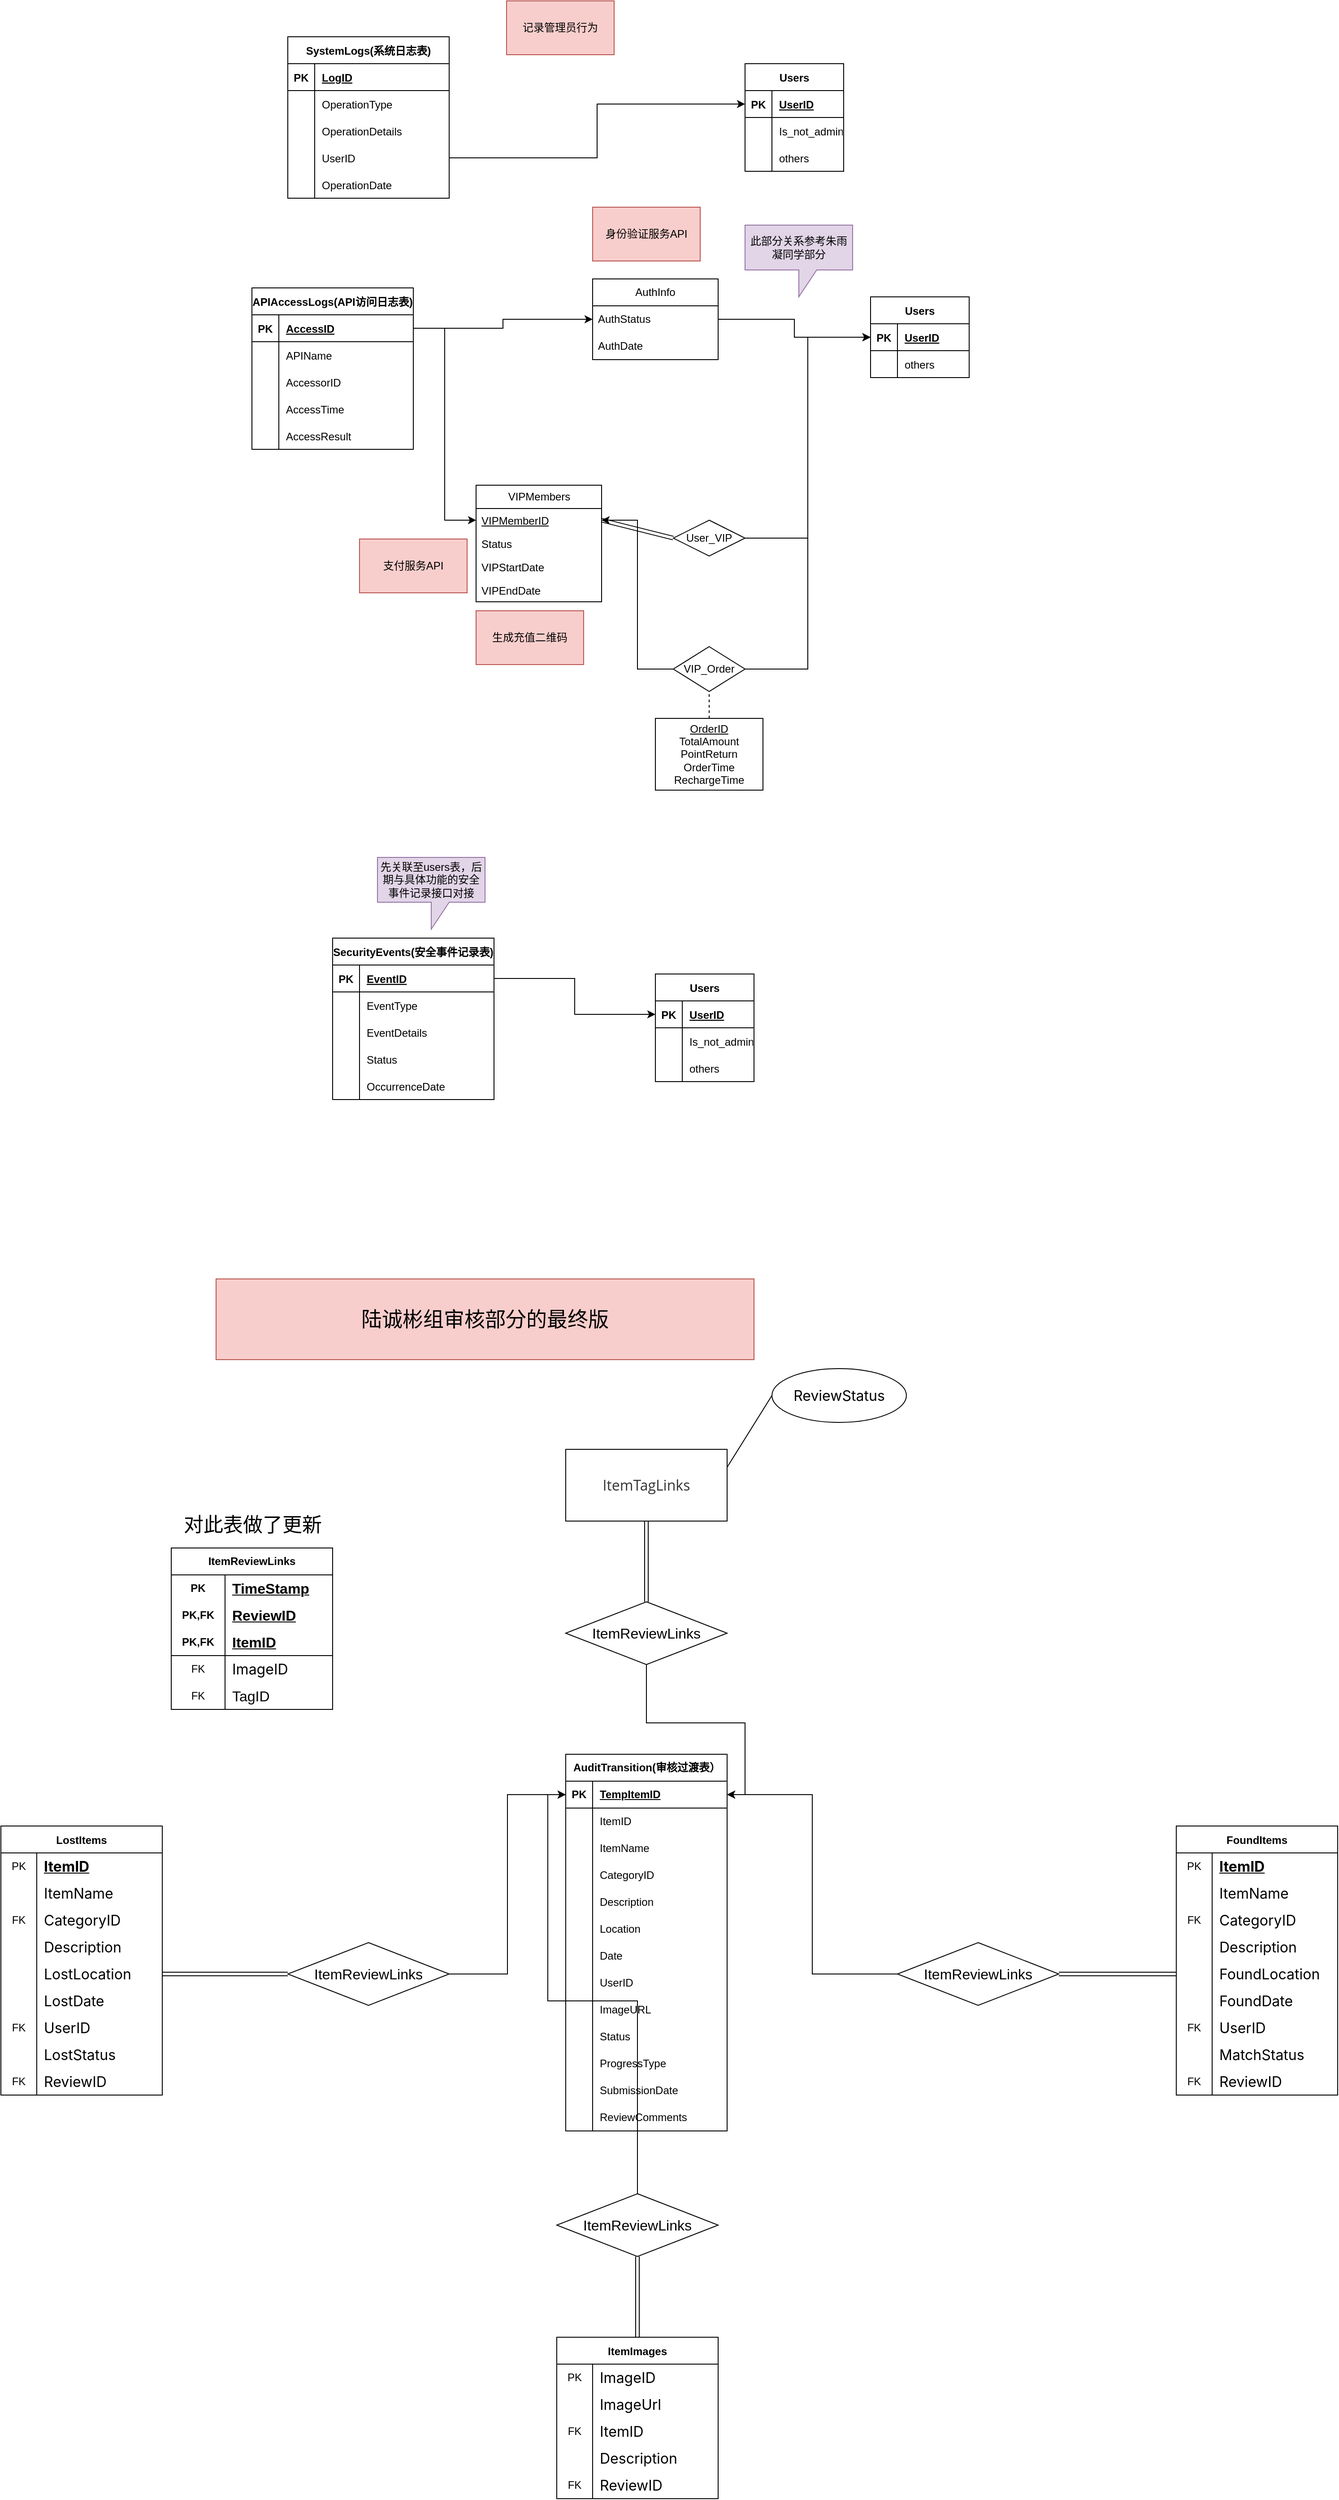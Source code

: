 <mxfile version="24.4.0" type="device">
  <diagram id="R2lEEEUBdFMjLlhIrx00" name="Page-1">
    <mxGraphModel dx="1937" dy="899" grid="1" gridSize="10" guides="1" tooltips="1" connect="1" arrows="1" fold="1" page="1" pageScale="1" pageWidth="827" pageHeight="1169" math="0" shadow="0" extFonts="Permanent Marker^https://fonts.googleapis.com/css?family=Permanent+Marker">
      <root>
        <mxCell id="0" />
        <mxCell id="1" parent="0" />
        <mxCell id="C-vyLk0tnHw3VtMMgP7b-2" value="Users" style="shape=table;startSize=30;container=1;collapsible=1;childLayout=tableLayout;fixedRows=1;rowLines=0;fontStyle=1;align=center;resizeLast=1;" parent="1" vertex="1">
          <mxGeometry x="200" y="135" width="110" height="120" as="geometry" />
        </mxCell>
        <mxCell id="C-vyLk0tnHw3VtMMgP7b-3" value="" style="shape=partialRectangle;collapsible=0;dropTarget=0;pointerEvents=0;fillColor=none;points=[[0,0.5],[1,0.5]];portConstraint=eastwest;top=0;left=0;right=0;bottom=1;" parent="C-vyLk0tnHw3VtMMgP7b-2" vertex="1">
          <mxGeometry y="30" width="110" height="30" as="geometry" />
        </mxCell>
        <mxCell id="C-vyLk0tnHw3VtMMgP7b-4" value="PK" style="shape=partialRectangle;overflow=hidden;connectable=0;fillColor=none;top=0;left=0;bottom=0;right=0;fontStyle=1;" parent="C-vyLk0tnHw3VtMMgP7b-3" vertex="1">
          <mxGeometry width="30" height="30" as="geometry">
            <mxRectangle width="30" height="30" as="alternateBounds" />
          </mxGeometry>
        </mxCell>
        <mxCell id="C-vyLk0tnHw3VtMMgP7b-5" value="UserID" style="shape=partialRectangle;overflow=hidden;connectable=0;fillColor=none;top=0;left=0;bottom=0;right=0;align=left;spacingLeft=6;fontStyle=5;" parent="C-vyLk0tnHw3VtMMgP7b-3" vertex="1">
          <mxGeometry x="30" width="80" height="30" as="geometry">
            <mxRectangle width="80" height="30" as="alternateBounds" />
          </mxGeometry>
        </mxCell>
        <mxCell id="C-vyLk0tnHw3VtMMgP7b-9" value="" style="shape=partialRectangle;collapsible=0;dropTarget=0;pointerEvents=0;fillColor=none;points=[[0,0.5],[1,0.5]];portConstraint=eastwest;top=0;left=0;right=0;bottom=0;" parent="C-vyLk0tnHw3VtMMgP7b-2" vertex="1">
          <mxGeometry y="60" width="110" height="30" as="geometry" />
        </mxCell>
        <mxCell id="C-vyLk0tnHw3VtMMgP7b-10" value="" style="shape=partialRectangle;overflow=hidden;connectable=0;fillColor=none;top=0;left=0;bottom=0;right=0;" parent="C-vyLk0tnHw3VtMMgP7b-9" vertex="1">
          <mxGeometry width="30" height="30" as="geometry">
            <mxRectangle width="30" height="30" as="alternateBounds" />
          </mxGeometry>
        </mxCell>
        <mxCell id="C-vyLk0tnHw3VtMMgP7b-11" value="Is_not_admin" style="shape=partialRectangle;overflow=hidden;connectable=0;fillColor=none;top=0;left=0;bottom=0;right=0;align=left;spacingLeft=6;" parent="C-vyLk0tnHw3VtMMgP7b-9" vertex="1">
          <mxGeometry x="30" width="80" height="30" as="geometry">
            <mxRectangle width="80" height="30" as="alternateBounds" />
          </mxGeometry>
        </mxCell>
        <mxCell id="PLKvuvohkoEsjJunNmES-1" style="shape=partialRectangle;collapsible=0;dropTarget=0;pointerEvents=0;fillColor=none;points=[[0,0.5],[1,0.5]];portConstraint=eastwest;top=0;left=0;right=0;bottom=0;" parent="C-vyLk0tnHw3VtMMgP7b-2" vertex="1">
          <mxGeometry y="90" width="110" height="30" as="geometry" />
        </mxCell>
        <mxCell id="PLKvuvohkoEsjJunNmES-2" style="shape=partialRectangle;overflow=hidden;connectable=0;fillColor=none;top=0;left=0;bottom=0;right=0;" parent="PLKvuvohkoEsjJunNmES-1" vertex="1">
          <mxGeometry width="30" height="30" as="geometry">
            <mxRectangle width="30" height="30" as="alternateBounds" />
          </mxGeometry>
        </mxCell>
        <mxCell id="PLKvuvohkoEsjJunNmES-3" value="others" style="shape=partialRectangle;overflow=hidden;connectable=0;fillColor=none;top=0;left=0;bottom=0;right=0;align=left;spacingLeft=6;" parent="PLKvuvohkoEsjJunNmES-1" vertex="1">
          <mxGeometry x="30" width="80" height="30" as="geometry">
            <mxRectangle width="80" height="30" as="alternateBounds" />
          </mxGeometry>
        </mxCell>
        <mxCell id="C-vyLk0tnHw3VtMMgP7b-23" value="SystemLogs(系统日志表)" style="shape=table;startSize=30;container=1;collapsible=1;childLayout=tableLayout;fixedRows=1;rowLines=0;fontStyle=1;align=center;resizeLast=1;" parent="1" vertex="1">
          <mxGeometry x="-310" y="105" width="180" height="180" as="geometry" />
        </mxCell>
        <mxCell id="C-vyLk0tnHw3VtMMgP7b-24" value="" style="shape=partialRectangle;collapsible=0;dropTarget=0;pointerEvents=0;fillColor=none;points=[[0,0.5],[1,0.5]];portConstraint=eastwest;top=0;left=0;right=0;bottom=1;" parent="C-vyLk0tnHw3VtMMgP7b-23" vertex="1">
          <mxGeometry y="30" width="180" height="30" as="geometry" />
        </mxCell>
        <mxCell id="C-vyLk0tnHw3VtMMgP7b-25" value="PK" style="shape=partialRectangle;overflow=hidden;connectable=0;fillColor=none;top=0;left=0;bottom=0;right=0;fontStyle=1;" parent="C-vyLk0tnHw3VtMMgP7b-24" vertex="1">
          <mxGeometry width="30" height="30" as="geometry">
            <mxRectangle width="30" height="30" as="alternateBounds" />
          </mxGeometry>
        </mxCell>
        <mxCell id="C-vyLk0tnHw3VtMMgP7b-26" value="LogID" style="shape=partialRectangle;overflow=hidden;connectable=0;fillColor=none;top=0;left=0;bottom=0;right=0;align=left;spacingLeft=6;fontStyle=5;" parent="C-vyLk0tnHw3VtMMgP7b-24" vertex="1">
          <mxGeometry x="30" width="150" height="30" as="geometry">
            <mxRectangle width="150" height="30" as="alternateBounds" />
          </mxGeometry>
        </mxCell>
        <mxCell id="C-vyLk0tnHw3VtMMgP7b-27" value="" style="shape=partialRectangle;collapsible=0;dropTarget=0;pointerEvents=0;fillColor=none;points=[[0,0.5],[1,0.5]];portConstraint=eastwest;top=0;left=0;right=0;bottom=0;" parent="C-vyLk0tnHw3VtMMgP7b-23" vertex="1">
          <mxGeometry y="60" width="180" height="30" as="geometry" />
        </mxCell>
        <mxCell id="C-vyLk0tnHw3VtMMgP7b-28" value="" style="shape=partialRectangle;overflow=hidden;connectable=0;fillColor=none;top=0;left=0;bottom=0;right=0;" parent="C-vyLk0tnHw3VtMMgP7b-27" vertex="1">
          <mxGeometry width="30" height="30" as="geometry">
            <mxRectangle width="30" height="30" as="alternateBounds" />
          </mxGeometry>
        </mxCell>
        <mxCell id="C-vyLk0tnHw3VtMMgP7b-29" value="OperationType" style="shape=partialRectangle;overflow=hidden;connectable=0;fillColor=none;top=0;left=0;bottom=0;right=0;align=left;spacingLeft=6;" parent="C-vyLk0tnHw3VtMMgP7b-27" vertex="1">
          <mxGeometry x="30" width="150" height="30" as="geometry">
            <mxRectangle width="150" height="30" as="alternateBounds" />
          </mxGeometry>
        </mxCell>
        <mxCell id="iNMKow8Jw0Is4EPmuiwN-4" style="shape=partialRectangle;collapsible=0;dropTarget=0;pointerEvents=0;fillColor=none;points=[[0,0.5],[1,0.5]];portConstraint=eastwest;top=0;left=0;right=0;bottom=0;" parent="C-vyLk0tnHw3VtMMgP7b-23" vertex="1">
          <mxGeometry y="90" width="180" height="30" as="geometry" />
        </mxCell>
        <mxCell id="iNMKow8Jw0Is4EPmuiwN-5" style="shape=partialRectangle;overflow=hidden;connectable=0;fillColor=none;top=0;left=0;bottom=0;right=0;" parent="iNMKow8Jw0Is4EPmuiwN-4" vertex="1">
          <mxGeometry width="30" height="30" as="geometry">
            <mxRectangle width="30" height="30" as="alternateBounds" />
          </mxGeometry>
        </mxCell>
        <mxCell id="iNMKow8Jw0Is4EPmuiwN-6" value="OperationDetails" style="shape=partialRectangle;overflow=hidden;connectable=0;fillColor=none;top=0;left=0;bottom=0;right=0;align=left;spacingLeft=6;" parent="iNMKow8Jw0Is4EPmuiwN-4" vertex="1">
          <mxGeometry x="30" width="150" height="30" as="geometry">
            <mxRectangle width="150" height="30" as="alternateBounds" />
          </mxGeometry>
        </mxCell>
        <mxCell id="iNMKow8Jw0Is4EPmuiwN-7" style="shape=partialRectangle;collapsible=0;dropTarget=0;pointerEvents=0;fillColor=none;points=[[0,0.5],[1,0.5]];portConstraint=eastwest;top=0;left=0;right=0;bottom=0;" parent="C-vyLk0tnHw3VtMMgP7b-23" vertex="1">
          <mxGeometry y="120" width="180" height="30" as="geometry" />
        </mxCell>
        <mxCell id="iNMKow8Jw0Is4EPmuiwN-8" style="shape=partialRectangle;overflow=hidden;connectable=0;fillColor=none;top=0;left=0;bottom=0;right=0;" parent="iNMKow8Jw0Is4EPmuiwN-7" vertex="1">
          <mxGeometry width="30" height="30" as="geometry">
            <mxRectangle width="30" height="30" as="alternateBounds" />
          </mxGeometry>
        </mxCell>
        <mxCell id="iNMKow8Jw0Is4EPmuiwN-9" value="UserID" style="shape=partialRectangle;overflow=hidden;connectable=0;fillColor=none;top=0;left=0;bottom=0;right=0;align=left;spacingLeft=6;" parent="iNMKow8Jw0Is4EPmuiwN-7" vertex="1">
          <mxGeometry x="30" width="150" height="30" as="geometry">
            <mxRectangle width="150" height="30" as="alternateBounds" />
          </mxGeometry>
        </mxCell>
        <mxCell id="iNMKow8Jw0Is4EPmuiwN-10" style="shape=partialRectangle;collapsible=0;dropTarget=0;pointerEvents=0;fillColor=none;points=[[0,0.5],[1,0.5]];portConstraint=eastwest;top=0;left=0;right=0;bottom=0;" parent="C-vyLk0tnHw3VtMMgP7b-23" vertex="1">
          <mxGeometry y="150" width="180" height="30" as="geometry" />
        </mxCell>
        <mxCell id="iNMKow8Jw0Is4EPmuiwN-11" style="shape=partialRectangle;overflow=hidden;connectable=0;fillColor=none;top=0;left=0;bottom=0;right=0;" parent="iNMKow8Jw0Is4EPmuiwN-10" vertex="1">
          <mxGeometry width="30" height="30" as="geometry">
            <mxRectangle width="30" height="30" as="alternateBounds" />
          </mxGeometry>
        </mxCell>
        <mxCell id="iNMKow8Jw0Is4EPmuiwN-12" value="OperationDate" style="shape=partialRectangle;overflow=hidden;connectable=0;fillColor=none;top=0;left=0;bottom=0;right=0;align=left;spacingLeft=6;" parent="iNMKow8Jw0Is4EPmuiwN-10" vertex="1">
          <mxGeometry x="30" width="150" height="30" as="geometry">
            <mxRectangle width="150" height="30" as="alternateBounds" />
          </mxGeometry>
        </mxCell>
        <mxCell id="iNMKow8Jw0Is4EPmuiwN-20" style="edgeStyle=orthogonalEdgeStyle;rounded=0;orthogonalLoop=1;jettySize=auto;html=1;exitX=1;exitY=0.5;exitDx=0;exitDy=0;entryX=0;entryY=0.5;entryDx=0;entryDy=0;" parent="1" source="iNMKow8Jw0Is4EPmuiwN-7" target="C-vyLk0tnHw3VtMMgP7b-3" edge="1">
          <mxGeometry relative="1" as="geometry" />
        </mxCell>
        <mxCell id="iNMKow8Jw0Is4EPmuiwN-45" value="APIAccessLogs(API访问日志表)" style="shape=table;startSize=30;container=1;collapsible=1;childLayout=tableLayout;fixedRows=1;rowLines=0;fontStyle=1;align=center;resizeLast=1;" parent="1" vertex="1">
          <mxGeometry x="-350" y="385" width="180" height="180" as="geometry" />
        </mxCell>
        <mxCell id="iNMKow8Jw0Is4EPmuiwN-46" value="" style="shape=partialRectangle;collapsible=0;dropTarget=0;pointerEvents=0;fillColor=none;points=[[0,0.5],[1,0.5]];portConstraint=eastwest;top=0;left=0;right=0;bottom=1;" parent="iNMKow8Jw0Is4EPmuiwN-45" vertex="1">
          <mxGeometry y="30" width="180" height="30" as="geometry" />
        </mxCell>
        <mxCell id="iNMKow8Jw0Is4EPmuiwN-47" value="PK" style="shape=partialRectangle;overflow=hidden;connectable=0;fillColor=none;top=0;left=0;bottom=0;right=0;fontStyle=1;" parent="iNMKow8Jw0Is4EPmuiwN-46" vertex="1">
          <mxGeometry width="30" height="30" as="geometry">
            <mxRectangle width="30" height="30" as="alternateBounds" />
          </mxGeometry>
        </mxCell>
        <mxCell id="iNMKow8Jw0Is4EPmuiwN-48" value="AccessID" style="shape=partialRectangle;overflow=hidden;connectable=0;fillColor=none;top=0;left=0;bottom=0;right=0;align=left;spacingLeft=6;fontStyle=5;" parent="iNMKow8Jw0Is4EPmuiwN-46" vertex="1">
          <mxGeometry x="30" width="150" height="30" as="geometry">
            <mxRectangle width="150" height="30" as="alternateBounds" />
          </mxGeometry>
        </mxCell>
        <mxCell id="iNMKow8Jw0Is4EPmuiwN-49" value="" style="shape=partialRectangle;collapsible=0;dropTarget=0;pointerEvents=0;fillColor=none;points=[[0,0.5],[1,0.5]];portConstraint=eastwest;top=0;left=0;right=0;bottom=0;" parent="iNMKow8Jw0Is4EPmuiwN-45" vertex="1">
          <mxGeometry y="60" width="180" height="30" as="geometry" />
        </mxCell>
        <mxCell id="iNMKow8Jw0Is4EPmuiwN-50" value="" style="shape=partialRectangle;overflow=hidden;connectable=0;fillColor=none;top=0;left=0;bottom=0;right=0;" parent="iNMKow8Jw0Is4EPmuiwN-49" vertex="1">
          <mxGeometry width="30" height="30" as="geometry">
            <mxRectangle width="30" height="30" as="alternateBounds" />
          </mxGeometry>
        </mxCell>
        <mxCell id="iNMKow8Jw0Is4EPmuiwN-51" value="APIName" style="shape=partialRectangle;overflow=hidden;connectable=0;fillColor=none;top=0;left=0;bottom=0;right=0;align=left;spacingLeft=6;" parent="iNMKow8Jw0Is4EPmuiwN-49" vertex="1">
          <mxGeometry x="30" width="150" height="30" as="geometry">
            <mxRectangle width="150" height="30" as="alternateBounds" />
          </mxGeometry>
        </mxCell>
        <mxCell id="iNMKow8Jw0Is4EPmuiwN-52" style="shape=partialRectangle;collapsible=0;dropTarget=0;pointerEvents=0;fillColor=none;points=[[0,0.5],[1,0.5]];portConstraint=eastwest;top=0;left=0;right=0;bottom=0;" parent="iNMKow8Jw0Is4EPmuiwN-45" vertex="1">
          <mxGeometry y="90" width="180" height="30" as="geometry" />
        </mxCell>
        <mxCell id="iNMKow8Jw0Is4EPmuiwN-53" style="shape=partialRectangle;overflow=hidden;connectable=0;fillColor=none;top=0;left=0;bottom=0;right=0;" parent="iNMKow8Jw0Is4EPmuiwN-52" vertex="1">
          <mxGeometry width="30" height="30" as="geometry">
            <mxRectangle width="30" height="30" as="alternateBounds" />
          </mxGeometry>
        </mxCell>
        <mxCell id="iNMKow8Jw0Is4EPmuiwN-54" value="AccessorID" style="shape=partialRectangle;overflow=hidden;connectable=0;fillColor=none;top=0;left=0;bottom=0;right=0;align=left;spacingLeft=6;" parent="iNMKow8Jw0Is4EPmuiwN-52" vertex="1">
          <mxGeometry x="30" width="150" height="30" as="geometry">
            <mxRectangle width="150" height="30" as="alternateBounds" />
          </mxGeometry>
        </mxCell>
        <mxCell id="iNMKow8Jw0Is4EPmuiwN-55" style="shape=partialRectangle;collapsible=0;dropTarget=0;pointerEvents=0;fillColor=none;points=[[0,0.5],[1,0.5]];portConstraint=eastwest;top=0;left=0;right=0;bottom=0;" parent="iNMKow8Jw0Is4EPmuiwN-45" vertex="1">
          <mxGeometry y="120" width="180" height="30" as="geometry" />
        </mxCell>
        <mxCell id="iNMKow8Jw0Is4EPmuiwN-56" style="shape=partialRectangle;overflow=hidden;connectable=0;fillColor=none;top=0;left=0;bottom=0;right=0;" parent="iNMKow8Jw0Is4EPmuiwN-55" vertex="1">
          <mxGeometry width="30" height="30" as="geometry">
            <mxRectangle width="30" height="30" as="alternateBounds" />
          </mxGeometry>
        </mxCell>
        <mxCell id="iNMKow8Jw0Is4EPmuiwN-57" value="AccessTime" style="shape=partialRectangle;overflow=hidden;connectable=0;fillColor=none;top=0;left=0;bottom=0;right=0;align=left;spacingLeft=6;" parent="iNMKow8Jw0Is4EPmuiwN-55" vertex="1">
          <mxGeometry x="30" width="150" height="30" as="geometry">
            <mxRectangle width="150" height="30" as="alternateBounds" />
          </mxGeometry>
        </mxCell>
        <mxCell id="iNMKow8Jw0Is4EPmuiwN-58" style="shape=partialRectangle;collapsible=0;dropTarget=0;pointerEvents=0;fillColor=none;points=[[0,0.5],[1,0.5]];portConstraint=eastwest;top=0;left=0;right=0;bottom=0;" parent="iNMKow8Jw0Is4EPmuiwN-45" vertex="1">
          <mxGeometry y="150" width="180" height="30" as="geometry" />
        </mxCell>
        <mxCell id="iNMKow8Jw0Is4EPmuiwN-59" style="shape=partialRectangle;overflow=hidden;connectable=0;fillColor=none;top=0;left=0;bottom=0;right=0;" parent="iNMKow8Jw0Is4EPmuiwN-58" vertex="1">
          <mxGeometry width="30" height="30" as="geometry">
            <mxRectangle width="30" height="30" as="alternateBounds" />
          </mxGeometry>
        </mxCell>
        <mxCell id="iNMKow8Jw0Is4EPmuiwN-60" value="AccessResult" style="shape=partialRectangle;overflow=hidden;connectable=0;fillColor=none;top=0;left=0;bottom=0;right=0;align=left;spacingLeft=6;" parent="iNMKow8Jw0Is4EPmuiwN-58" vertex="1">
          <mxGeometry x="30" width="150" height="30" as="geometry">
            <mxRectangle width="150" height="30" as="alternateBounds" />
          </mxGeometry>
        </mxCell>
        <mxCell id="iNMKow8Jw0Is4EPmuiwN-103" value="SecurityEvents(安全事件记录表)" style="shape=table;startSize=30;container=1;collapsible=1;childLayout=tableLayout;fixedRows=1;rowLines=0;fontStyle=1;align=center;resizeLast=1;" parent="1" vertex="1">
          <mxGeometry x="-260" y="1110" width="180" height="180" as="geometry" />
        </mxCell>
        <mxCell id="iNMKow8Jw0Is4EPmuiwN-104" value="" style="shape=partialRectangle;collapsible=0;dropTarget=0;pointerEvents=0;fillColor=none;points=[[0,0.5],[1,0.5]];portConstraint=eastwest;top=0;left=0;right=0;bottom=1;" parent="iNMKow8Jw0Is4EPmuiwN-103" vertex="1">
          <mxGeometry y="30" width="180" height="30" as="geometry" />
        </mxCell>
        <mxCell id="iNMKow8Jw0Is4EPmuiwN-105" value="PK" style="shape=partialRectangle;overflow=hidden;connectable=0;fillColor=none;top=0;left=0;bottom=0;right=0;fontStyle=1;" parent="iNMKow8Jw0Is4EPmuiwN-104" vertex="1">
          <mxGeometry width="30" height="30" as="geometry">
            <mxRectangle width="30" height="30" as="alternateBounds" />
          </mxGeometry>
        </mxCell>
        <mxCell id="iNMKow8Jw0Is4EPmuiwN-106" value="EventID" style="shape=partialRectangle;overflow=hidden;connectable=0;fillColor=none;top=0;left=0;bottom=0;right=0;align=left;spacingLeft=6;fontStyle=5;" parent="iNMKow8Jw0Is4EPmuiwN-104" vertex="1">
          <mxGeometry x="30" width="150" height="30" as="geometry">
            <mxRectangle width="150" height="30" as="alternateBounds" />
          </mxGeometry>
        </mxCell>
        <mxCell id="iNMKow8Jw0Is4EPmuiwN-107" value="" style="shape=partialRectangle;collapsible=0;dropTarget=0;pointerEvents=0;fillColor=none;points=[[0,0.5],[1,0.5]];portConstraint=eastwest;top=0;left=0;right=0;bottom=0;" parent="iNMKow8Jw0Is4EPmuiwN-103" vertex="1">
          <mxGeometry y="60" width="180" height="30" as="geometry" />
        </mxCell>
        <mxCell id="iNMKow8Jw0Is4EPmuiwN-108" value="" style="shape=partialRectangle;overflow=hidden;connectable=0;fillColor=none;top=0;left=0;bottom=0;right=0;" parent="iNMKow8Jw0Is4EPmuiwN-107" vertex="1">
          <mxGeometry width="30" height="30" as="geometry">
            <mxRectangle width="30" height="30" as="alternateBounds" />
          </mxGeometry>
        </mxCell>
        <mxCell id="iNMKow8Jw0Is4EPmuiwN-109" value="EventType" style="shape=partialRectangle;overflow=hidden;connectable=0;fillColor=none;top=0;left=0;bottom=0;right=0;align=left;spacingLeft=6;" parent="iNMKow8Jw0Is4EPmuiwN-107" vertex="1">
          <mxGeometry x="30" width="150" height="30" as="geometry">
            <mxRectangle width="150" height="30" as="alternateBounds" />
          </mxGeometry>
        </mxCell>
        <mxCell id="iNMKow8Jw0Is4EPmuiwN-110" style="shape=partialRectangle;collapsible=0;dropTarget=0;pointerEvents=0;fillColor=none;points=[[0,0.5],[1,0.5]];portConstraint=eastwest;top=0;left=0;right=0;bottom=0;" parent="iNMKow8Jw0Is4EPmuiwN-103" vertex="1">
          <mxGeometry y="90" width="180" height="30" as="geometry" />
        </mxCell>
        <mxCell id="iNMKow8Jw0Is4EPmuiwN-111" style="shape=partialRectangle;overflow=hidden;connectable=0;fillColor=none;top=0;left=0;bottom=0;right=0;" parent="iNMKow8Jw0Is4EPmuiwN-110" vertex="1">
          <mxGeometry width="30" height="30" as="geometry">
            <mxRectangle width="30" height="30" as="alternateBounds" />
          </mxGeometry>
        </mxCell>
        <mxCell id="iNMKow8Jw0Is4EPmuiwN-112" value="EventDetails" style="shape=partialRectangle;overflow=hidden;connectable=0;fillColor=none;top=0;left=0;bottom=0;right=0;align=left;spacingLeft=6;" parent="iNMKow8Jw0Is4EPmuiwN-110" vertex="1">
          <mxGeometry x="30" width="150" height="30" as="geometry">
            <mxRectangle width="150" height="30" as="alternateBounds" />
          </mxGeometry>
        </mxCell>
        <mxCell id="iNMKow8Jw0Is4EPmuiwN-113" style="shape=partialRectangle;collapsible=0;dropTarget=0;pointerEvents=0;fillColor=none;points=[[0,0.5],[1,0.5]];portConstraint=eastwest;top=0;left=0;right=0;bottom=0;" parent="iNMKow8Jw0Is4EPmuiwN-103" vertex="1">
          <mxGeometry y="120" width="180" height="30" as="geometry" />
        </mxCell>
        <mxCell id="iNMKow8Jw0Is4EPmuiwN-114" style="shape=partialRectangle;overflow=hidden;connectable=0;fillColor=none;top=0;left=0;bottom=0;right=0;" parent="iNMKow8Jw0Is4EPmuiwN-113" vertex="1">
          <mxGeometry width="30" height="30" as="geometry">
            <mxRectangle width="30" height="30" as="alternateBounds" />
          </mxGeometry>
        </mxCell>
        <mxCell id="iNMKow8Jw0Is4EPmuiwN-115" value="Status" style="shape=partialRectangle;overflow=hidden;connectable=0;fillColor=none;top=0;left=0;bottom=0;right=0;align=left;spacingLeft=6;" parent="iNMKow8Jw0Is4EPmuiwN-113" vertex="1">
          <mxGeometry x="30" width="150" height="30" as="geometry">
            <mxRectangle width="150" height="30" as="alternateBounds" />
          </mxGeometry>
        </mxCell>
        <mxCell id="iNMKow8Jw0Is4EPmuiwN-116" style="shape=partialRectangle;collapsible=0;dropTarget=0;pointerEvents=0;fillColor=none;points=[[0,0.5],[1,0.5]];portConstraint=eastwest;top=0;left=0;right=0;bottom=0;" parent="iNMKow8Jw0Is4EPmuiwN-103" vertex="1">
          <mxGeometry y="150" width="180" height="30" as="geometry" />
        </mxCell>
        <mxCell id="iNMKow8Jw0Is4EPmuiwN-117" style="shape=partialRectangle;overflow=hidden;connectable=0;fillColor=none;top=0;left=0;bottom=0;right=0;" parent="iNMKow8Jw0Is4EPmuiwN-116" vertex="1">
          <mxGeometry width="30" height="30" as="geometry">
            <mxRectangle width="30" height="30" as="alternateBounds" />
          </mxGeometry>
        </mxCell>
        <mxCell id="iNMKow8Jw0Is4EPmuiwN-118" value="OccurrenceDate" style="shape=partialRectangle;overflow=hidden;connectable=0;fillColor=none;top=0;left=0;bottom=0;right=0;align=left;spacingLeft=6;" parent="iNMKow8Jw0Is4EPmuiwN-116" vertex="1">
          <mxGeometry x="30" width="150" height="30" as="geometry">
            <mxRectangle width="150" height="30" as="alternateBounds" />
          </mxGeometry>
        </mxCell>
        <mxCell id="iNMKow8Jw0Is4EPmuiwN-124" style="edgeStyle=orthogonalEdgeStyle;rounded=0;orthogonalLoop=1;jettySize=auto;html=1;exitX=0;exitY=0.5;exitDx=0;exitDy=0;entryX=0;entryY=0.5;entryDx=0;entryDy=0;" parent="1" edge="1">
          <mxGeometry relative="1" as="geometry">
            <mxPoint x="80" y="755" as="targetPoint" />
          </mxGeometry>
        </mxCell>
        <mxCell id="PLKvuvohkoEsjJunNmES-4" value="记录管理员行为" style="rounded=0;whiteSpace=wrap;html=1;fillColor=#f8cecc;strokeColor=#b85450;" parent="1" vertex="1">
          <mxGeometry x="-66" y="65" width="120" height="60" as="geometry" />
        </mxCell>
        <mxCell id="PLKvuvohkoEsjJunNmES-5" value="AuthInfo" style="swimlane;fontStyle=0;childLayout=stackLayout;horizontal=1;startSize=30;horizontalStack=0;resizeParent=1;resizeParentMax=0;resizeLast=0;collapsible=1;marginBottom=0;whiteSpace=wrap;html=1;" parent="1" vertex="1">
          <mxGeometry x="30" y="375" width="140" height="90" as="geometry" />
        </mxCell>
        <mxCell id="PLKvuvohkoEsjJunNmES-6" value="AuthStatus" style="text;strokeColor=none;fillColor=none;align=left;verticalAlign=middle;spacingLeft=4;spacingRight=4;overflow=hidden;points=[[0,0.5],[1,0.5]];portConstraint=eastwest;rotatable=0;whiteSpace=wrap;html=1;" parent="PLKvuvohkoEsjJunNmES-5" vertex="1">
          <mxGeometry y="30" width="140" height="30" as="geometry" />
        </mxCell>
        <mxCell id="PLKvuvohkoEsjJunNmES-7" value="AuthDate" style="text;strokeColor=none;fillColor=none;align=left;verticalAlign=middle;spacingLeft=4;spacingRight=4;overflow=hidden;points=[[0,0.5],[1,0.5]];portConstraint=eastwest;rotatable=0;whiteSpace=wrap;html=1;" parent="PLKvuvohkoEsjJunNmES-5" vertex="1">
          <mxGeometry y="60" width="140" height="30" as="geometry" />
        </mxCell>
        <mxCell id="PLKvuvohkoEsjJunNmES-9" value="身份验证服务API" style="rounded=0;whiteSpace=wrap;html=1;fillColor=#f8cecc;strokeColor=#b85450;" parent="1" vertex="1">
          <mxGeometry x="30" y="295" width="120" height="60" as="geometry" />
        </mxCell>
        <mxCell id="PLKvuvohkoEsjJunNmES-13" value="Users" style="shape=table;startSize=30;container=1;collapsible=1;childLayout=tableLayout;fixedRows=1;rowLines=0;fontStyle=1;align=center;resizeLast=1;" parent="1" vertex="1">
          <mxGeometry x="340" y="395" width="110" height="90" as="geometry" />
        </mxCell>
        <mxCell id="PLKvuvohkoEsjJunNmES-14" value="" style="shape=partialRectangle;collapsible=0;dropTarget=0;pointerEvents=0;fillColor=none;points=[[0,0.5],[1,0.5]];portConstraint=eastwest;top=0;left=0;right=0;bottom=1;" parent="PLKvuvohkoEsjJunNmES-13" vertex="1">
          <mxGeometry y="30" width="110" height="30" as="geometry" />
        </mxCell>
        <mxCell id="PLKvuvohkoEsjJunNmES-15" value="PK" style="shape=partialRectangle;overflow=hidden;connectable=0;fillColor=none;top=0;left=0;bottom=0;right=0;fontStyle=1;" parent="PLKvuvohkoEsjJunNmES-14" vertex="1">
          <mxGeometry width="30" height="30" as="geometry">
            <mxRectangle width="30" height="30" as="alternateBounds" />
          </mxGeometry>
        </mxCell>
        <mxCell id="PLKvuvohkoEsjJunNmES-16" value="UserID" style="shape=partialRectangle;overflow=hidden;connectable=0;fillColor=none;top=0;left=0;bottom=0;right=0;align=left;spacingLeft=6;fontStyle=5;" parent="PLKvuvohkoEsjJunNmES-14" vertex="1">
          <mxGeometry x="30" width="80" height="30" as="geometry">
            <mxRectangle width="80" height="30" as="alternateBounds" />
          </mxGeometry>
        </mxCell>
        <mxCell id="PLKvuvohkoEsjJunNmES-20" style="shape=partialRectangle;collapsible=0;dropTarget=0;pointerEvents=0;fillColor=none;points=[[0,0.5],[1,0.5]];portConstraint=eastwest;top=0;left=0;right=0;bottom=0;" parent="PLKvuvohkoEsjJunNmES-13" vertex="1">
          <mxGeometry y="60" width="110" height="30" as="geometry" />
        </mxCell>
        <mxCell id="PLKvuvohkoEsjJunNmES-21" style="shape=partialRectangle;overflow=hidden;connectable=0;fillColor=none;top=0;left=0;bottom=0;right=0;" parent="PLKvuvohkoEsjJunNmES-20" vertex="1">
          <mxGeometry width="30" height="30" as="geometry">
            <mxRectangle width="30" height="30" as="alternateBounds" />
          </mxGeometry>
        </mxCell>
        <mxCell id="PLKvuvohkoEsjJunNmES-22" value="others" style="shape=partialRectangle;overflow=hidden;connectable=0;fillColor=none;top=0;left=0;bottom=0;right=0;align=left;spacingLeft=6;" parent="PLKvuvohkoEsjJunNmES-20" vertex="1">
          <mxGeometry x="30" width="80" height="30" as="geometry">
            <mxRectangle width="80" height="30" as="alternateBounds" />
          </mxGeometry>
        </mxCell>
        <mxCell id="PLKvuvohkoEsjJunNmES-26" style="edgeStyle=orthogonalEdgeStyle;rounded=0;orthogonalLoop=1;jettySize=auto;html=1;exitX=1;exitY=0.5;exitDx=0;exitDy=0;entryX=0;entryY=0.5;entryDx=0;entryDy=0;" parent="1" source="iNMKow8Jw0Is4EPmuiwN-46" target="PLKvuvohkoEsjJunNmES-6" edge="1">
          <mxGeometry relative="1" as="geometry" />
        </mxCell>
        <mxCell id="PLKvuvohkoEsjJunNmES-27" style="edgeStyle=orthogonalEdgeStyle;rounded=0;orthogonalLoop=1;jettySize=auto;html=1;exitX=1;exitY=0.5;exitDx=0;exitDy=0;entryX=0;entryY=0.5;entryDx=0;entryDy=0;" parent="1" source="PLKvuvohkoEsjJunNmES-6" target="PLKvuvohkoEsjJunNmES-14" edge="1">
          <mxGeometry relative="1" as="geometry" />
        </mxCell>
        <mxCell id="PLKvuvohkoEsjJunNmES-31" value="此部分关系参考朱雨凝同学部分" style="shape=callout;whiteSpace=wrap;html=1;perimeter=calloutPerimeter;fillColor=#e1d5e7;strokeColor=#9673a6;" parent="1" vertex="1">
          <mxGeometry x="200" y="315" width="120" height="80" as="geometry" />
        </mxCell>
        <mxCell id="PLKvuvohkoEsjJunNmES-62" value="VIPMembers" style="swimlane;fontStyle=0;childLayout=stackLayout;horizontal=1;startSize=26;fillColor=none;horizontalStack=0;resizeParent=1;resizeParentMax=0;resizeLast=0;collapsible=1;marginBottom=0;html=1;" parent="1" vertex="1">
          <mxGeometry x="-100" y="605" width="140" height="130" as="geometry" />
        </mxCell>
        <mxCell id="PLKvuvohkoEsjJunNmES-63" value="&lt;u&gt;VIPMemberID&lt;/u&gt;" style="text;strokeColor=none;fillColor=none;align=left;verticalAlign=top;spacingLeft=4;spacingRight=4;overflow=hidden;rotatable=0;points=[[0,0.5],[1,0.5]];portConstraint=eastwest;whiteSpace=wrap;html=1;" parent="PLKvuvohkoEsjJunNmES-62" vertex="1">
          <mxGeometry y="26" width="140" height="26" as="geometry" />
        </mxCell>
        <mxCell id="PLKvuvohkoEsjJunNmES-64" value="Status" style="text;strokeColor=none;fillColor=none;align=left;verticalAlign=top;spacingLeft=4;spacingRight=4;overflow=hidden;rotatable=0;points=[[0,0.5],[1,0.5]];portConstraint=eastwest;whiteSpace=wrap;html=1;" parent="PLKvuvohkoEsjJunNmES-62" vertex="1">
          <mxGeometry y="52" width="140" height="26" as="geometry" />
        </mxCell>
        <mxCell id="PLKvuvohkoEsjJunNmES-65" value="VIPStartDate" style="text;strokeColor=none;fillColor=none;align=left;verticalAlign=top;spacingLeft=4;spacingRight=4;overflow=hidden;rotatable=0;points=[[0,0.5],[1,0.5]];portConstraint=eastwest;whiteSpace=wrap;html=1;" parent="PLKvuvohkoEsjJunNmES-62" vertex="1">
          <mxGeometry y="78" width="140" height="26" as="geometry" />
        </mxCell>
        <mxCell id="PLKvuvohkoEsjJunNmES-66" value="VIPEndDate" style="text;strokeColor=none;fillColor=none;align=left;verticalAlign=top;spacingLeft=4;spacingRight=4;overflow=hidden;rotatable=0;points=[[0,0.5],[1,0.5]];portConstraint=eastwest;whiteSpace=wrap;html=1;" parent="PLKvuvohkoEsjJunNmES-62" vertex="1">
          <mxGeometry y="104" width="140" height="26" as="geometry" />
        </mxCell>
        <mxCell id="PLKvuvohkoEsjJunNmES-67" style="edgeStyle=orthogonalEdgeStyle;rounded=0;orthogonalLoop=1;jettySize=auto;html=1;exitX=1;exitY=0.5;exitDx=0;exitDy=0;entryX=0;entryY=0.5;entryDx=0;entryDy=0;" parent="1" source="PLKvuvohkoEsjJunNmES-68" target="PLKvuvohkoEsjJunNmES-14" edge="1">
          <mxGeometry relative="1" as="geometry">
            <mxPoint x="270" y="664" as="targetPoint" />
          </mxGeometry>
        </mxCell>
        <mxCell id="PLKvuvohkoEsjJunNmES-68" value="User_VIP" style="rhombus;whiteSpace=wrap;html=1;" parent="1" vertex="1">
          <mxGeometry x="120" y="644" width="80" height="40" as="geometry" />
        </mxCell>
        <mxCell id="PLKvuvohkoEsjJunNmES-71" style="edgeStyle=orthogonalEdgeStyle;rounded=0;orthogonalLoop=1;jettySize=auto;html=1;exitX=1;exitY=0.5;exitDx=0;exitDy=0;entryX=0;entryY=0.5;entryDx=0;entryDy=0;" parent="1" source="PLKvuvohkoEsjJunNmES-73" target="PLKvuvohkoEsjJunNmES-14" edge="1">
          <mxGeometry relative="1" as="geometry">
            <mxPoint x="340.7" y="677" as="targetPoint" />
          </mxGeometry>
        </mxCell>
        <mxCell id="PLKvuvohkoEsjJunNmES-72" style="edgeStyle=orthogonalEdgeStyle;rounded=0;orthogonalLoop=1;jettySize=auto;html=1;exitX=0;exitY=0.5;exitDx=0;exitDy=0;" parent="1" source="PLKvuvohkoEsjJunNmES-73" target="PLKvuvohkoEsjJunNmES-63" edge="1">
          <mxGeometry relative="1" as="geometry" />
        </mxCell>
        <mxCell id="PLKvuvohkoEsjJunNmES-73" value="VIP_Order" style="rhombus;whiteSpace=wrap;html=1;" parent="1" vertex="1">
          <mxGeometry x="120" y="785" width="80" height="50" as="geometry" />
        </mxCell>
        <mxCell id="PLKvuvohkoEsjJunNmES-74" value="" style="endArrow=none;dashed=1;html=1;rounded=0;entryX=0.5;entryY=1;entryDx=0;entryDy=0;exitX=0.5;exitY=0;exitDx=0;exitDy=0;" parent="1" source="PLKvuvohkoEsjJunNmES-76" target="PLKvuvohkoEsjJunNmES-73" edge="1">
          <mxGeometry width="50" height="50" relative="1" as="geometry">
            <mxPoint x="160" y="875" as="sourcePoint" />
            <mxPoint x="200" y="865" as="targetPoint" />
          </mxGeometry>
        </mxCell>
        <mxCell id="PLKvuvohkoEsjJunNmES-75" value="" style="shape=link;html=1;rounded=0;exitX=1;exitY=0.5;exitDx=0;exitDy=0;entryX=0;entryY=0.5;entryDx=0;entryDy=0;" parent="1" source="PLKvuvohkoEsjJunNmES-63" target="PLKvuvohkoEsjJunNmES-68" edge="1">
          <mxGeometry width="100" relative="1" as="geometry">
            <mxPoint x="130" y="715" as="sourcePoint" />
            <mxPoint x="230" y="715" as="targetPoint" />
            <Array as="points" />
          </mxGeometry>
        </mxCell>
        <mxCell id="PLKvuvohkoEsjJunNmES-76" value="&lt;u style=&quot;&quot;&gt;OrderID&lt;br&gt;&lt;/u&gt;&lt;span style=&quot;text-align: left;&quot;&gt;TotalAmount&lt;br&gt;&lt;/span&gt;&lt;span style=&quot;text-align: left;&quot;&gt;PointReturn&lt;br&gt;&lt;/span&gt;&lt;span style=&quot;text-align: left;&quot;&gt;OrderTime&lt;br&gt;&lt;/span&gt;&lt;span style=&quot;text-align: left;&quot;&gt;RechargeTime&lt;/span&gt;&lt;u style=&quot;&quot;&gt;&lt;br&gt;&lt;/u&gt;" style="rounded=0;whiteSpace=wrap;html=1;" parent="1" vertex="1">
          <mxGeometry x="100" y="865" width="120" height="80" as="geometry" />
        </mxCell>
        <mxCell id="PLKvuvohkoEsjJunNmES-77" style="edgeStyle=orthogonalEdgeStyle;rounded=0;orthogonalLoop=1;jettySize=auto;html=1;exitX=1;exitY=0.5;exitDx=0;exitDy=0;entryX=0;entryY=0.5;entryDx=0;entryDy=0;" parent="1" source="iNMKow8Jw0Is4EPmuiwN-46" target="PLKvuvohkoEsjJunNmES-63" edge="1">
          <mxGeometry relative="1" as="geometry" />
        </mxCell>
        <mxCell id="PLKvuvohkoEsjJunNmES-78" value="生成充值二维码" style="rounded=0;whiteSpace=wrap;html=1;fillColor=#f8cecc;strokeColor=#b85450;" parent="1" vertex="1">
          <mxGeometry x="-100" y="745" width="120" height="60" as="geometry" />
        </mxCell>
        <mxCell id="PLKvuvohkoEsjJunNmES-79" value="支付服务API" style="rounded=0;whiteSpace=wrap;html=1;fillColor=#f8cecc;strokeColor=#b85450;" parent="1" vertex="1">
          <mxGeometry x="-230" y="665" width="120" height="60" as="geometry" />
        </mxCell>
        <mxCell id="PLKvuvohkoEsjJunNmES-80" value="Users" style="shape=table;startSize=30;container=1;collapsible=1;childLayout=tableLayout;fixedRows=1;rowLines=0;fontStyle=1;align=center;resizeLast=1;" parent="1" vertex="1">
          <mxGeometry x="100" y="1150" width="110" height="120" as="geometry" />
        </mxCell>
        <mxCell id="PLKvuvohkoEsjJunNmES-81" value="" style="shape=partialRectangle;collapsible=0;dropTarget=0;pointerEvents=0;fillColor=none;points=[[0,0.5],[1,0.5]];portConstraint=eastwest;top=0;left=0;right=0;bottom=1;" parent="PLKvuvohkoEsjJunNmES-80" vertex="1">
          <mxGeometry y="30" width="110" height="30" as="geometry" />
        </mxCell>
        <mxCell id="PLKvuvohkoEsjJunNmES-82" value="PK" style="shape=partialRectangle;overflow=hidden;connectable=0;fillColor=none;top=0;left=0;bottom=0;right=0;fontStyle=1;" parent="PLKvuvohkoEsjJunNmES-81" vertex="1">
          <mxGeometry width="30" height="30" as="geometry">
            <mxRectangle width="30" height="30" as="alternateBounds" />
          </mxGeometry>
        </mxCell>
        <mxCell id="PLKvuvohkoEsjJunNmES-83" value="UserID" style="shape=partialRectangle;overflow=hidden;connectable=0;fillColor=none;top=0;left=0;bottom=0;right=0;align=left;spacingLeft=6;fontStyle=5;" parent="PLKvuvohkoEsjJunNmES-81" vertex="1">
          <mxGeometry x="30" width="80" height="30" as="geometry">
            <mxRectangle width="80" height="30" as="alternateBounds" />
          </mxGeometry>
        </mxCell>
        <mxCell id="PLKvuvohkoEsjJunNmES-84" value="" style="shape=partialRectangle;collapsible=0;dropTarget=0;pointerEvents=0;fillColor=none;points=[[0,0.5],[1,0.5]];portConstraint=eastwest;top=0;left=0;right=0;bottom=0;" parent="PLKvuvohkoEsjJunNmES-80" vertex="1">
          <mxGeometry y="60" width="110" height="30" as="geometry" />
        </mxCell>
        <mxCell id="PLKvuvohkoEsjJunNmES-85" value="" style="shape=partialRectangle;overflow=hidden;connectable=0;fillColor=none;top=0;left=0;bottom=0;right=0;" parent="PLKvuvohkoEsjJunNmES-84" vertex="1">
          <mxGeometry width="30" height="30" as="geometry">
            <mxRectangle width="30" height="30" as="alternateBounds" />
          </mxGeometry>
        </mxCell>
        <mxCell id="PLKvuvohkoEsjJunNmES-86" value="Is_not_admin" style="shape=partialRectangle;overflow=hidden;connectable=0;fillColor=none;top=0;left=0;bottom=0;right=0;align=left;spacingLeft=6;" parent="PLKvuvohkoEsjJunNmES-84" vertex="1">
          <mxGeometry x="30" width="80" height="30" as="geometry">
            <mxRectangle width="80" height="30" as="alternateBounds" />
          </mxGeometry>
        </mxCell>
        <mxCell id="PLKvuvohkoEsjJunNmES-87" style="shape=partialRectangle;collapsible=0;dropTarget=0;pointerEvents=0;fillColor=none;points=[[0,0.5],[1,0.5]];portConstraint=eastwest;top=0;left=0;right=0;bottom=0;" parent="PLKvuvohkoEsjJunNmES-80" vertex="1">
          <mxGeometry y="90" width="110" height="30" as="geometry" />
        </mxCell>
        <mxCell id="PLKvuvohkoEsjJunNmES-88" style="shape=partialRectangle;overflow=hidden;connectable=0;fillColor=none;top=0;left=0;bottom=0;right=0;" parent="PLKvuvohkoEsjJunNmES-87" vertex="1">
          <mxGeometry width="30" height="30" as="geometry">
            <mxRectangle width="30" height="30" as="alternateBounds" />
          </mxGeometry>
        </mxCell>
        <mxCell id="PLKvuvohkoEsjJunNmES-89" value="others" style="shape=partialRectangle;overflow=hidden;connectable=0;fillColor=none;top=0;left=0;bottom=0;right=0;align=left;spacingLeft=6;" parent="PLKvuvohkoEsjJunNmES-87" vertex="1">
          <mxGeometry x="30" width="80" height="30" as="geometry">
            <mxRectangle width="80" height="30" as="alternateBounds" />
          </mxGeometry>
        </mxCell>
        <mxCell id="PLKvuvohkoEsjJunNmES-90" style="edgeStyle=orthogonalEdgeStyle;rounded=0;orthogonalLoop=1;jettySize=auto;html=1;exitX=1;exitY=0.5;exitDx=0;exitDy=0;entryX=0;entryY=0.5;entryDx=0;entryDy=0;" parent="1" source="iNMKow8Jw0Is4EPmuiwN-104" target="PLKvuvohkoEsjJunNmES-81" edge="1">
          <mxGeometry relative="1" as="geometry" />
        </mxCell>
        <mxCell id="PLKvuvohkoEsjJunNmES-92" value="先关联至users表，后期与具体功能的安全事件记录接口对接" style="shape=callout;whiteSpace=wrap;html=1;perimeter=calloutPerimeter;fillColor=#e1d5e7;strokeColor=#9673a6;" parent="1" vertex="1">
          <mxGeometry x="-210" y="1020" width="120" height="80" as="geometry" />
        </mxCell>
        <mxCell id="PLKvuvohkoEsjJunNmES-93" value="AuditTransition(审核过渡表）" style="shape=table;startSize=30;container=1;collapsible=1;childLayout=tableLayout;fixedRows=1;rowLines=0;fontStyle=1;align=center;resizeLast=1;html=1;" parent="1" vertex="1">
          <mxGeometry y="2020" width="180" height="420" as="geometry" />
        </mxCell>
        <mxCell id="PLKvuvohkoEsjJunNmES-94" value="" style="shape=tableRow;horizontal=0;startSize=0;swimlaneHead=0;swimlaneBody=0;fillColor=none;collapsible=0;dropTarget=0;points=[[0,0.5],[1,0.5]];portConstraint=eastwest;top=0;left=0;right=0;bottom=1;" parent="PLKvuvohkoEsjJunNmES-93" vertex="1">
          <mxGeometry y="30" width="180" height="30" as="geometry" />
        </mxCell>
        <mxCell id="PLKvuvohkoEsjJunNmES-95" value="PK" style="shape=partialRectangle;connectable=0;fillColor=none;top=0;left=0;bottom=0;right=0;fontStyle=1;overflow=hidden;whiteSpace=wrap;html=1;" parent="PLKvuvohkoEsjJunNmES-94" vertex="1">
          <mxGeometry width="30" height="30" as="geometry">
            <mxRectangle width="30" height="30" as="alternateBounds" />
          </mxGeometry>
        </mxCell>
        <mxCell id="PLKvuvohkoEsjJunNmES-96" value="TempItemID" style="shape=partialRectangle;connectable=0;fillColor=none;top=0;left=0;bottom=0;right=0;align=left;spacingLeft=6;fontStyle=5;overflow=hidden;whiteSpace=wrap;html=1;" parent="PLKvuvohkoEsjJunNmES-94" vertex="1">
          <mxGeometry x="30" width="150" height="30" as="geometry">
            <mxRectangle width="150" height="30" as="alternateBounds" />
          </mxGeometry>
        </mxCell>
        <mxCell id="PLKvuvohkoEsjJunNmES-97" value="" style="shape=tableRow;horizontal=0;startSize=0;swimlaneHead=0;swimlaneBody=0;fillColor=none;collapsible=0;dropTarget=0;points=[[0,0.5],[1,0.5]];portConstraint=eastwest;top=0;left=0;right=0;bottom=0;" parent="PLKvuvohkoEsjJunNmES-93" vertex="1">
          <mxGeometry y="60" width="180" height="30" as="geometry" />
        </mxCell>
        <mxCell id="PLKvuvohkoEsjJunNmES-98" value="" style="shape=partialRectangle;connectable=0;fillColor=none;top=0;left=0;bottom=0;right=0;editable=1;overflow=hidden;whiteSpace=wrap;html=1;" parent="PLKvuvohkoEsjJunNmES-97" vertex="1">
          <mxGeometry width="30" height="30" as="geometry">
            <mxRectangle width="30" height="30" as="alternateBounds" />
          </mxGeometry>
        </mxCell>
        <mxCell id="PLKvuvohkoEsjJunNmES-99" value="ItemID" style="shape=partialRectangle;connectable=0;fillColor=none;top=0;left=0;bottom=0;right=0;align=left;spacingLeft=6;overflow=hidden;whiteSpace=wrap;html=1;" parent="PLKvuvohkoEsjJunNmES-97" vertex="1">
          <mxGeometry x="30" width="150" height="30" as="geometry">
            <mxRectangle width="150" height="30" as="alternateBounds" />
          </mxGeometry>
        </mxCell>
        <mxCell id="PLKvuvohkoEsjJunNmES-100" value="" style="shape=tableRow;horizontal=0;startSize=0;swimlaneHead=0;swimlaneBody=0;fillColor=none;collapsible=0;dropTarget=0;points=[[0,0.5],[1,0.5]];portConstraint=eastwest;top=0;left=0;right=0;bottom=0;" parent="PLKvuvohkoEsjJunNmES-93" vertex="1">
          <mxGeometry y="90" width="180" height="30" as="geometry" />
        </mxCell>
        <mxCell id="PLKvuvohkoEsjJunNmES-101" value="" style="shape=partialRectangle;connectable=0;fillColor=none;top=0;left=0;bottom=0;right=0;editable=1;overflow=hidden;whiteSpace=wrap;html=1;" parent="PLKvuvohkoEsjJunNmES-100" vertex="1">
          <mxGeometry width="30" height="30" as="geometry">
            <mxRectangle width="30" height="30" as="alternateBounds" />
          </mxGeometry>
        </mxCell>
        <mxCell id="PLKvuvohkoEsjJunNmES-102" value="ItemName" style="shape=partialRectangle;connectable=0;fillColor=none;top=0;left=0;bottom=0;right=0;align=left;spacingLeft=6;overflow=hidden;whiteSpace=wrap;html=1;" parent="PLKvuvohkoEsjJunNmES-100" vertex="1">
          <mxGeometry x="30" width="150" height="30" as="geometry">
            <mxRectangle width="150" height="30" as="alternateBounds" />
          </mxGeometry>
        </mxCell>
        <mxCell id="PLKvuvohkoEsjJunNmES-103" value="" style="shape=tableRow;horizontal=0;startSize=0;swimlaneHead=0;swimlaneBody=0;fillColor=none;collapsible=0;dropTarget=0;points=[[0,0.5],[1,0.5]];portConstraint=eastwest;top=0;left=0;right=0;bottom=0;" parent="PLKvuvohkoEsjJunNmES-93" vertex="1">
          <mxGeometry y="120" width="180" height="30" as="geometry" />
        </mxCell>
        <mxCell id="PLKvuvohkoEsjJunNmES-104" value="" style="shape=partialRectangle;connectable=0;fillColor=none;top=0;left=0;bottom=0;right=0;editable=1;overflow=hidden;whiteSpace=wrap;html=1;" parent="PLKvuvohkoEsjJunNmES-103" vertex="1">
          <mxGeometry width="30" height="30" as="geometry">
            <mxRectangle width="30" height="30" as="alternateBounds" />
          </mxGeometry>
        </mxCell>
        <mxCell id="PLKvuvohkoEsjJunNmES-105" value="CategoryID" style="shape=partialRectangle;connectable=0;fillColor=none;top=0;left=0;bottom=0;right=0;align=left;spacingLeft=6;overflow=hidden;whiteSpace=wrap;html=1;" parent="PLKvuvohkoEsjJunNmES-103" vertex="1">
          <mxGeometry x="30" width="150" height="30" as="geometry">
            <mxRectangle width="150" height="30" as="alternateBounds" />
          </mxGeometry>
        </mxCell>
        <mxCell id="PLKvuvohkoEsjJunNmES-106" style="shape=tableRow;horizontal=0;startSize=0;swimlaneHead=0;swimlaneBody=0;fillColor=none;collapsible=0;dropTarget=0;points=[[0,0.5],[1,0.5]];portConstraint=eastwest;top=0;left=0;right=0;bottom=0;" parent="PLKvuvohkoEsjJunNmES-93" vertex="1">
          <mxGeometry y="150" width="180" height="30" as="geometry" />
        </mxCell>
        <mxCell id="PLKvuvohkoEsjJunNmES-107" style="shape=partialRectangle;connectable=0;fillColor=none;top=0;left=0;bottom=0;right=0;editable=1;overflow=hidden;whiteSpace=wrap;html=1;" parent="PLKvuvohkoEsjJunNmES-106" vertex="1">
          <mxGeometry width="30" height="30" as="geometry">
            <mxRectangle width="30" height="30" as="alternateBounds" />
          </mxGeometry>
        </mxCell>
        <mxCell id="PLKvuvohkoEsjJunNmES-108" value="Description" style="shape=partialRectangle;connectable=0;fillColor=none;top=0;left=0;bottom=0;right=0;align=left;spacingLeft=6;overflow=hidden;whiteSpace=wrap;html=1;" parent="PLKvuvohkoEsjJunNmES-106" vertex="1">
          <mxGeometry x="30" width="150" height="30" as="geometry">
            <mxRectangle width="150" height="30" as="alternateBounds" />
          </mxGeometry>
        </mxCell>
        <mxCell id="PLKvuvohkoEsjJunNmES-109" style="shape=tableRow;horizontal=0;startSize=0;swimlaneHead=0;swimlaneBody=0;fillColor=none;collapsible=0;dropTarget=0;points=[[0,0.5],[1,0.5]];portConstraint=eastwest;top=0;left=0;right=0;bottom=0;" parent="PLKvuvohkoEsjJunNmES-93" vertex="1">
          <mxGeometry y="180" width="180" height="30" as="geometry" />
        </mxCell>
        <mxCell id="PLKvuvohkoEsjJunNmES-110" style="shape=partialRectangle;connectable=0;fillColor=none;top=0;left=0;bottom=0;right=0;editable=1;overflow=hidden;whiteSpace=wrap;html=1;" parent="PLKvuvohkoEsjJunNmES-109" vertex="1">
          <mxGeometry width="30" height="30" as="geometry">
            <mxRectangle width="30" height="30" as="alternateBounds" />
          </mxGeometry>
        </mxCell>
        <mxCell id="PLKvuvohkoEsjJunNmES-111" value="Location" style="shape=partialRectangle;connectable=0;fillColor=none;top=0;left=0;bottom=0;right=0;align=left;spacingLeft=6;overflow=hidden;whiteSpace=wrap;html=1;" parent="PLKvuvohkoEsjJunNmES-109" vertex="1">
          <mxGeometry x="30" width="150" height="30" as="geometry">
            <mxRectangle width="150" height="30" as="alternateBounds" />
          </mxGeometry>
        </mxCell>
        <mxCell id="PLKvuvohkoEsjJunNmES-112" style="shape=tableRow;horizontal=0;startSize=0;swimlaneHead=0;swimlaneBody=0;fillColor=none;collapsible=0;dropTarget=0;points=[[0,0.5],[1,0.5]];portConstraint=eastwest;top=0;left=0;right=0;bottom=0;" parent="PLKvuvohkoEsjJunNmES-93" vertex="1">
          <mxGeometry y="210" width="180" height="30" as="geometry" />
        </mxCell>
        <mxCell id="PLKvuvohkoEsjJunNmES-113" style="shape=partialRectangle;connectable=0;fillColor=none;top=0;left=0;bottom=0;right=0;editable=1;overflow=hidden;whiteSpace=wrap;html=1;" parent="PLKvuvohkoEsjJunNmES-112" vertex="1">
          <mxGeometry width="30" height="30" as="geometry">
            <mxRectangle width="30" height="30" as="alternateBounds" />
          </mxGeometry>
        </mxCell>
        <mxCell id="PLKvuvohkoEsjJunNmES-114" value="Date" style="shape=partialRectangle;connectable=0;fillColor=none;top=0;left=0;bottom=0;right=0;align=left;spacingLeft=6;overflow=hidden;whiteSpace=wrap;html=1;" parent="PLKvuvohkoEsjJunNmES-112" vertex="1">
          <mxGeometry x="30" width="150" height="30" as="geometry">
            <mxRectangle width="150" height="30" as="alternateBounds" />
          </mxGeometry>
        </mxCell>
        <mxCell id="PLKvuvohkoEsjJunNmES-115" style="shape=tableRow;horizontal=0;startSize=0;swimlaneHead=0;swimlaneBody=0;fillColor=none;collapsible=0;dropTarget=0;points=[[0,0.5],[1,0.5]];portConstraint=eastwest;top=0;left=0;right=0;bottom=0;" parent="PLKvuvohkoEsjJunNmES-93" vertex="1">
          <mxGeometry y="240" width="180" height="30" as="geometry" />
        </mxCell>
        <mxCell id="PLKvuvohkoEsjJunNmES-116" style="shape=partialRectangle;connectable=0;fillColor=none;top=0;left=0;bottom=0;right=0;editable=1;overflow=hidden;whiteSpace=wrap;html=1;" parent="PLKvuvohkoEsjJunNmES-115" vertex="1">
          <mxGeometry width="30" height="30" as="geometry">
            <mxRectangle width="30" height="30" as="alternateBounds" />
          </mxGeometry>
        </mxCell>
        <mxCell id="PLKvuvohkoEsjJunNmES-117" value="UserID" style="shape=partialRectangle;connectable=0;fillColor=none;top=0;left=0;bottom=0;right=0;align=left;spacingLeft=6;overflow=hidden;whiteSpace=wrap;html=1;" parent="PLKvuvohkoEsjJunNmES-115" vertex="1">
          <mxGeometry x="30" width="150" height="30" as="geometry">
            <mxRectangle width="150" height="30" as="alternateBounds" />
          </mxGeometry>
        </mxCell>
        <mxCell id="PLKvuvohkoEsjJunNmES-118" style="shape=tableRow;horizontal=0;startSize=0;swimlaneHead=0;swimlaneBody=0;fillColor=none;collapsible=0;dropTarget=0;points=[[0,0.5],[1,0.5]];portConstraint=eastwest;top=0;left=0;right=0;bottom=0;" parent="PLKvuvohkoEsjJunNmES-93" vertex="1">
          <mxGeometry y="270" width="180" height="30" as="geometry" />
        </mxCell>
        <mxCell id="PLKvuvohkoEsjJunNmES-119" style="shape=partialRectangle;connectable=0;fillColor=none;top=0;left=0;bottom=0;right=0;editable=1;overflow=hidden;whiteSpace=wrap;html=1;" parent="PLKvuvohkoEsjJunNmES-118" vertex="1">
          <mxGeometry width="30" height="30" as="geometry">
            <mxRectangle width="30" height="30" as="alternateBounds" />
          </mxGeometry>
        </mxCell>
        <mxCell id="PLKvuvohkoEsjJunNmES-120" value="ImageURL" style="shape=partialRectangle;connectable=0;fillColor=none;top=0;left=0;bottom=0;right=0;align=left;spacingLeft=6;overflow=hidden;whiteSpace=wrap;html=1;" parent="PLKvuvohkoEsjJunNmES-118" vertex="1">
          <mxGeometry x="30" width="150" height="30" as="geometry">
            <mxRectangle width="150" height="30" as="alternateBounds" />
          </mxGeometry>
        </mxCell>
        <mxCell id="PLKvuvohkoEsjJunNmES-121" style="shape=tableRow;horizontal=0;startSize=0;swimlaneHead=0;swimlaneBody=0;fillColor=none;collapsible=0;dropTarget=0;points=[[0,0.5],[1,0.5]];portConstraint=eastwest;top=0;left=0;right=0;bottom=0;" parent="PLKvuvohkoEsjJunNmES-93" vertex="1">
          <mxGeometry y="300" width="180" height="30" as="geometry" />
        </mxCell>
        <mxCell id="PLKvuvohkoEsjJunNmES-122" style="shape=partialRectangle;connectable=0;fillColor=none;top=0;left=0;bottom=0;right=0;editable=1;overflow=hidden;whiteSpace=wrap;html=1;" parent="PLKvuvohkoEsjJunNmES-121" vertex="1">
          <mxGeometry width="30" height="30" as="geometry">
            <mxRectangle width="30" height="30" as="alternateBounds" />
          </mxGeometry>
        </mxCell>
        <mxCell id="PLKvuvohkoEsjJunNmES-123" value="Status" style="shape=partialRectangle;connectable=0;fillColor=none;top=0;left=0;bottom=0;right=0;align=left;spacingLeft=6;overflow=hidden;whiteSpace=wrap;html=1;" parent="PLKvuvohkoEsjJunNmES-121" vertex="1">
          <mxGeometry x="30" width="150" height="30" as="geometry">
            <mxRectangle width="150" height="30" as="alternateBounds" />
          </mxGeometry>
        </mxCell>
        <mxCell id="PLKvuvohkoEsjJunNmES-124" style="shape=tableRow;horizontal=0;startSize=0;swimlaneHead=0;swimlaneBody=0;fillColor=none;collapsible=0;dropTarget=0;points=[[0,0.5],[1,0.5]];portConstraint=eastwest;top=0;left=0;right=0;bottom=0;" parent="PLKvuvohkoEsjJunNmES-93" vertex="1">
          <mxGeometry y="330" width="180" height="30" as="geometry" />
        </mxCell>
        <mxCell id="PLKvuvohkoEsjJunNmES-125" style="shape=partialRectangle;connectable=0;fillColor=none;top=0;left=0;bottom=0;right=0;editable=1;overflow=hidden;whiteSpace=wrap;html=1;" parent="PLKvuvohkoEsjJunNmES-124" vertex="1">
          <mxGeometry width="30" height="30" as="geometry">
            <mxRectangle width="30" height="30" as="alternateBounds" />
          </mxGeometry>
        </mxCell>
        <mxCell id="PLKvuvohkoEsjJunNmES-126" value="ProgressType" style="shape=partialRectangle;connectable=0;fillColor=none;top=0;left=0;bottom=0;right=0;align=left;spacingLeft=6;overflow=hidden;whiteSpace=wrap;html=1;" parent="PLKvuvohkoEsjJunNmES-124" vertex="1">
          <mxGeometry x="30" width="150" height="30" as="geometry">
            <mxRectangle width="150" height="30" as="alternateBounds" />
          </mxGeometry>
        </mxCell>
        <mxCell id="PLKvuvohkoEsjJunNmES-127" style="shape=tableRow;horizontal=0;startSize=0;swimlaneHead=0;swimlaneBody=0;fillColor=none;collapsible=0;dropTarget=0;points=[[0,0.5],[1,0.5]];portConstraint=eastwest;top=0;left=0;right=0;bottom=0;" parent="PLKvuvohkoEsjJunNmES-93" vertex="1">
          <mxGeometry y="360" width="180" height="30" as="geometry" />
        </mxCell>
        <mxCell id="PLKvuvohkoEsjJunNmES-128" style="shape=partialRectangle;connectable=0;fillColor=none;top=0;left=0;bottom=0;right=0;editable=1;overflow=hidden;whiteSpace=wrap;html=1;" parent="PLKvuvohkoEsjJunNmES-127" vertex="1">
          <mxGeometry width="30" height="30" as="geometry">
            <mxRectangle width="30" height="30" as="alternateBounds" />
          </mxGeometry>
        </mxCell>
        <mxCell id="PLKvuvohkoEsjJunNmES-129" value="SubmissionDate" style="shape=partialRectangle;connectable=0;fillColor=none;top=0;left=0;bottom=0;right=0;align=left;spacingLeft=6;overflow=hidden;whiteSpace=wrap;html=1;" parent="PLKvuvohkoEsjJunNmES-127" vertex="1">
          <mxGeometry x="30" width="150" height="30" as="geometry">
            <mxRectangle width="150" height="30" as="alternateBounds" />
          </mxGeometry>
        </mxCell>
        <mxCell id="PLKvuvohkoEsjJunNmES-130" style="shape=tableRow;horizontal=0;startSize=0;swimlaneHead=0;swimlaneBody=0;fillColor=none;collapsible=0;dropTarget=0;points=[[0,0.5],[1,0.5]];portConstraint=eastwest;top=0;left=0;right=0;bottom=0;" parent="PLKvuvohkoEsjJunNmES-93" vertex="1">
          <mxGeometry y="390" width="180" height="30" as="geometry" />
        </mxCell>
        <mxCell id="PLKvuvohkoEsjJunNmES-131" style="shape=partialRectangle;connectable=0;fillColor=none;top=0;left=0;bottom=0;right=0;editable=1;overflow=hidden;whiteSpace=wrap;html=1;" parent="PLKvuvohkoEsjJunNmES-130" vertex="1">
          <mxGeometry width="30" height="30" as="geometry">
            <mxRectangle width="30" height="30" as="alternateBounds" />
          </mxGeometry>
        </mxCell>
        <mxCell id="PLKvuvohkoEsjJunNmES-132" value="ReviewComments" style="shape=partialRectangle;connectable=0;fillColor=none;top=0;left=0;bottom=0;right=0;align=left;spacingLeft=6;overflow=hidden;whiteSpace=wrap;html=1;" parent="PLKvuvohkoEsjJunNmES-130" vertex="1">
          <mxGeometry x="30" width="150" height="30" as="geometry">
            <mxRectangle width="150" height="30" as="alternateBounds" />
          </mxGeometry>
        </mxCell>
        <mxCell id="PLKvuvohkoEsjJunNmES-141" value="&lt;font style=&quot;font-size: 23px;&quot;&gt;陆诚彬组审核部分的最终版&lt;/font&gt;" style="rounded=0;whiteSpace=wrap;html=1;fillColor=#f8cecc;strokeColor=#b85450;" parent="1" vertex="1">
          <mxGeometry x="-390" y="1490" width="600" height="90" as="geometry" />
        </mxCell>
        <mxCell id="OxVy0-DKISKQg-d0aZtB-1" value="LostItems" style="shape=table;startSize=30;container=1;collapsible=0;childLayout=tableLayout;fixedRows=1;rowLines=0;fontStyle=1;fontColor=default;labelBackgroundColor=default;" parent="1" vertex="1">
          <mxGeometry x="-630" y="2100" width="180" height="300" as="geometry" />
        </mxCell>
        <mxCell id="OxVy0-DKISKQg-d0aZtB-2" value="" style="shape=tableRow;horizontal=0;startSize=0;swimlaneHead=0;swimlaneBody=0;top=0;left=0;bottom=0;right=0;collapsible=0;dropTarget=0;fillColor=none;points=[[0,0.5],[1,0.5]];portConstraint=eastwest;fontColor=default;labelBackgroundColor=default;" parent="OxVy0-DKISKQg-d0aZtB-1" vertex="1">
          <mxGeometry y="30" width="180" height="30" as="geometry" />
        </mxCell>
        <mxCell id="OxVy0-DKISKQg-d0aZtB-3" value="PK" style="shape=partialRectangle;html=1;whiteSpace=wrap;connectable=0;fillColor=none;top=0;left=0;bottom=0;right=0;overflow=hidden;pointerEvents=1;fontColor=default;labelBackgroundColor=default;" parent="OxVy0-DKISKQg-d0aZtB-2" vertex="1">
          <mxGeometry width="40" height="30" as="geometry">
            <mxRectangle width="40" height="30" as="alternateBounds" />
          </mxGeometry>
        </mxCell>
        <mxCell id="OxVy0-DKISKQg-d0aZtB-4" value="&lt;span style=&quot;font-family: -apple-system, BlinkMacSystemFont, &amp;quot;Segoe UI&amp;quot;, &amp;quot;Noto Sans&amp;quot;, Helvetica, Arial, sans-serif, &amp;quot;Apple Color Emoji&amp;quot;, &amp;quot;Segoe UI Emoji&amp;quot;; font-size: 16px;&quot;&gt;&lt;u&gt;&lt;b&gt;ItemID&lt;/b&gt;&lt;/u&gt;&lt;/span&gt;" style="shape=partialRectangle;html=1;whiteSpace=wrap;connectable=0;fillColor=none;top=0;left=0;bottom=0;right=0;align=left;spacingLeft=6;overflow=hidden;fontColor=default;labelBackgroundColor=default;" parent="OxVy0-DKISKQg-d0aZtB-2" vertex="1">
          <mxGeometry x="40" width="140" height="30" as="geometry">
            <mxRectangle width="140" height="30" as="alternateBounds" />
          </mxGeometry>
        </mxCell>
        <mxCell id="OxVy0-DKISKQg-d0aZtB-5" value="" style="shape=tableRow;horizontal=0;startSize=0;swimlaneHead=0;swimlaneBody=0;top=0;left=0;bottom=0;right=0;collapsible=0;dropTarget=0;fillColor=none;points=[[0,0.5],[1,0.5]];portConstraint=eastwest;fontColor=default;labelBackgroundColor=default;" parent="OxVy0-DKISKQg-d0aZtB-1" vertex="1">
          <mxGeometry y="60" width="180" height="30" as="geometry" />
        </mxCell>
        <mxCell id="OxVy0-DKISKQg-d0aZtB-6" value="" style="shape=partialRectangle;html=1;whiteSpace=wrap;connectable=0;fillColor=none;top=0;left=0;bottom=0;right=0;overflow=hidden;fontColor=default;labelBackgroundColor=default;" parent="OxVy0-DKISKQg-d0aZtB-5" vertex="1">
          <mxGeometry width="40" height="30" as="geometry">
            <mxRectangle width="40" height="30" as="alternateBounds" />
          </mxGeometry>
        </mxCell>
        <mxCell id="OxVy0-DKISKQg-d0aZtB-7" value="&lt;span style=&quot;font-family: -apple-system, BlinkMacSystemFont, &amp;quot;Segoe UI&amp;quot;, &amp;quot;Noto Sans&amp;quot;, Helvetica, Arial, sans-serif, &amp;quot;Apple Color Emoji&amp;quot;, &amp;quot;Segoe UI Emoji&amp;quot;; font-size: 16px;&quot;&gt;ItemName&lt;/span&gt;" style="shape=partialRectangle;html=1;whiteSpace=wrap;connectable=0;fillColor=none;top=0;left=0;bottom=0;right=0;align=left;spacingLeft=6;overflow=hidden;fontColor=default;labelBackgroundColor=default;" parent="OxVy0-DKISKQg-d0aZtB-5" vertex="1">
          <mxGeometry x="40" width="140" height="30" as="geometry">
            <mxRectangle width="140" height="30" as="alternateBounds" />
          </mxGeometry>
        </mxCell>
        <mxCell id="OxVy0-DKISKQg-d0aZtB-8" value="" style="shape=tableRow;horizontal=0;startSize=0;swimlaneHead=0;swimlaneBody=0;top=0;left=0;bottom=0;right=0;collapsible=0;dropTarget=0;fillColor=none;points=[[0,0.5],[1,0.5]];portConstraint=eastwest;fontColor=default;labelBackgroundColor=default;" parent="OxVy0-DKISKQg-d0aZtB-1" vertex="1">
          <mxGeometry y="90" width="180" height="30" as="geometry" />
        </mxCell>
        <mxCell id="OxVy0-DKISKQg-d0aZtB-9" value="FK" style="shape=partialRectangle;html=1;whiteSpace=wrap;connectable=0;fillColor=none;top=0;left=0;bottom=0;right=0;overflow=hidden;fontColor=default;labelBackgroundColor=default;" parent="OxVy0-DKISKQg-d0aZtB-8" vertex="1">
          <mxGeometry width="40" height="30" as="geometry">
            <mxRectangle width="40" height="30" as="alternateBounds" />
          </mxGeometry>
        </mxCell>
        <mxCell id="OxVy0-DKISKQg-d0aZtB-10" value="&lt;span style=&quot;font-family: -apple-system, BlinkMacSystemFont, &amp;quot;Segoe UI&amp;quot;, &amp;quot;Noto Sans&amp;quot;, Helvetica, Arial, sans-serif, &amp;quot;Apple Color Emoji&amp;quot;, &amp;quot;Segoe UI Emoji&amp;quot;; font-size: 16px;&quot;&gt;CategoryID&lt;/span&gt;" style="shape=partialRectangle;html=1;whiteSpace=wrap;connectable=0;fillColor=none;top=0;left=0;bottom=0;right=0;align=left;spacingLeft=6;overflow=hidden;fontColor=default;labelBackgroundColor=default;" parent="OxVy0-DKISKQg-d0aZtB-8" vertex="1">
          <mxGeometry x="40" width="140" height="30" as="geometry">
            <mxRectangle width="140" height="30" as="alternateBounds" />
          </mxGeometry>
        </mxCell>
        <mxCell id="OxVy0-DKISKQg-d0aZtB-11" style="shape=tableRow;horizontal=0;startSize=0;swimlaneHead=0;swimlaneBody=0;top=0;left=0;bottom=0;right=0;collapsible=0;dropTarget=0;fillColor=none;points=[[0,0.5],[1,0.5]];portConstraint=eastwest;fontColor=default;labelBackgroundColor=default;" parent="OxVy0-DKISKQg-d0aZtB-1" vertex="1">
          <mxGeometry y="120" width="180" height="30" as="geometry" />
        </mxCell>
        <mxCell id="OxVy0-DKISKQg-d0aZtB-12" style="shape=partialRectangle;html=1;whiteSpace=wrap;connectable=0;fillColor=none;top=0;left=0;bottom=0;right=0;overflow=hidden;fontColor=default;labelBackgroundColor=default;" parent="OxVy0-DKISKQg-d0aZtB-11" vertex="1">
          <mxGeometry width="40" height="30" as="geometry">
            <mxRectangle width="40" height="30" as="alternateBounds" />
          </mxGeometry>
        </mxCell>
        <mxCell id="OxVy0-DKISKQg-d0aZtB-13" value="&lt;span style=&quot;font-family: -apple-system, BlinkMacSystemFont, &amp;quot;Segoe UI&amp;quot;, &amp;quot;Noto Sans&amp;quot;, Helvetica, Arial, sans-serif, &amp;quot;Apple Color Emoji&amp;quot;, &amp;quot;Segoe UI Emoji&amp;quot;; font-size: 16px;&quot;&gt;Description&lt;/span&gt;" style="shape=partialRectangle;html=1;whiteSpace=wrap;connectable=0;fillColor=none;top=0;left=0;bottom=0;right=0;align=left;spacingLeft=6;overflow=hidden;fontColor=default;labelBackgroundColor=default;" parent="OxVy0-DKISKQg-d0aZtB-11" vertex="1">
          <mxGeometry x="40" width="140" height="30" as="geometry">
            <mxRectangle width="140" height="30" as="alternateBounds" />
          </mxGeometry>
        </mxCell>
        <mxCell id="OxVy0-DKISKQg-d0aZtB-14" style="shape=tableRow;horizontal=0;startSize=0;swimlaneHead=0;swimlaneBody=0;top=0;left=0;bottom=0;right=0;collapsible=0;dropTarget=0;fillColor=none;points=[[0,0.5],[1,0.5]];portConstraint=eastwest;fontColor=default;labelBackgroundColor=default;" parent="OxVy0-DKISKQg-d0aZtB-1" vertex="1">
          <mxGeometry y="150" width="180" height="30" as="geometry" />
        </mxCell>
        <mxCell id="OxVy0-DKISKQg-d0aZtB-15" style="shape=partialRectangle;html=1;whiteSpace=wrap;connectable=0;fillColor=none;top=0;left=0;bottom=0;right=0;overflow=hidden;fontColor=default;labelBackgroundColor=default;" parent="OxVy0-DKISKQg-d0aZtB-14" vertex="1">
          <mxGeometry width="40" height="30" as="geometry">
            <mxRectangle width="40" height="30" as="alternateBounds" />
          </mxGeometry>
        </mxCell>
        <mxCell id="OxVy0-DKISKQg-d0aZtB-16" value="&lt;span style=&quot;font-family: -apple-system, BlinkMacSystemFont, &amp;quot;Segoe UI&amp;quot;, &amp;quot;Noto Sans&amp;quot;, Helvetica, Arial, sans-serif, &amp;quot;Apple Color Emoji&amp;quot;, &amp;quot;Segoe UI Emoji&amp;quot;; font-size: 16px;&quot;&gt;LostLocation&lt;/span&gt;" style="shape=partialRectangle;html=1;whiteSpace=wrap;connectable=0;fillColor=none;top=0;left=0;bottom=0;right=0;align=left;spacingLeft=6;overflow=hidden;fontColor=default;labelBackgroundColor=default;" parent="OxVy0-DKISKQg-d0aZtB-14" vertex="1">
          <mxGeometry x="40" width="140" height="30" as="geometry">
            <mxRectangle width="140" height="30" as="alternateBounds" />
          </mxGeometry>
        </mxCell>
        <mxCell id="OxVy0-DKISKQg-d0aZtB-17" style="shape=tableRow;horizontal=0;startSize=0;swimlaneHead=0;swimlaneBody=0;top=0;left=0;bottom=0;right=0;collapsible=0;dropTarget=0;fillColor=none;points=[[0,0.5],[1,0.5]];portConstraint=eastwest;fontColor=default;labelBackgroundColor=default;" parent="OxVy0-DKISKQg-d0aZtB-1" vertex="1">
          <mxGeometry y="180" width="180" height="30" as="geometry" />
        </mxCell>
        <mxCell id="OxVy0-DKISKQg-d0aZtB-18" style="shape=partialRectangle;html=1;whiteSpace=wrap;connectable=0;fillColor=none;top=0;left=0;bottom=0;right=0;overflow=hidden;fontColor=default;labelBackgroundColor=default;" parent="OxVy0-DKISKQg-d0aZtB-17" vertex="1">
          <mxGeometry width="40" height="30" as="geometry">
            <mxRectangle width="40" height="30" as="alternateBounds" />
          </mxGeometry>
        </mxCell>
        <mxCell id="OxVy0-DKISKQg-d0aZtB-19" value="&lt;span style=&quot;font-family: -apple-system, BlinkMacSystemFont, &amp;quot;Segoe UI&amp;quot;, &amp;quot;Noto Sans&amp;quot;, Helvetica, Arial, sans-serif, &amp;quot;Apple Color Emoji&amp;quot;, &amp;quot;Segoe UI Emoji&amp;quot;; font-size: 16px;&quot;&gt;LostDate&lt;/span&gt;" style="shape=partialRectangle;html=1;whiteSpace=wrap;connectable=0;fillColor=none;top=0;left=0;bottom=0;right=0;align=left;spacingLeft=6;overflow=hidden;fontColor=default;labelBackgroundColor=default;" parent="OxVy0-DKISKQg-d0aZtB-17" vertex="1">
          <mxGeometry x="40" width="140" height="30" as="geometry">
            <mxRectangle width="140" height="30" as="alternateBounds" />
          </mxGeometry>
        </mxCell>
        <mxCell id="OxVy0-DKISKQg-d0aZtB-20" style="shape=tableRow;horizontal=0;startSize=0;swimlaneHead=0;swimlaneBody=0;top=0;left=0;bottom=0;right=0;collapsible=0;dropTarget=0;fillColor=none;points=[[0,0.5],[1,0.5]];portConstraint=eastwest;fontColor=default;labelBackgroundColor=default;" parent="OxVy0-DKISKQg-d0aZtB-1" vertex="1">
          <mxGeometry y="210" width="180" height="30" as="geometry" />
        </mxCell>
        <mxCell id="OxVy0-DKISKQg-d0aZtB-21" value="&lt;span style=&quot;font-family: Helvetica; font-size: 12px; font-style: normal; font-variant-ligatures: normal; font-variant-caps: normal; font-weight: 400; letter-spacing: normal; orphans: 2; text-align: center; text-indent: 0px; text-transform: none; widows: 2; word-spacing: 0px; -webkit-text-stroke-width: 0px; text-decoration-thickness: initial; text-decoration-style: initial; text-decoration-color: initial; float: none; display: inline !important;&quot;&gt;FK&lt;/span&gt;&lt;br&gt;" style="shape=partialRectangle;html=1;whiteSpace=wrap;connectable=0;fillColor=none;top=0;left=0;bottom=0;right=0;overflow=hidden;fontColor=default;labelBackgroundColor=default;" parent="OxVy0-DKISKQg-d0aZtB-20" vertex="1">
          <mxGeometry width="40" height="30" as="geometry">
            <mxRectangle width="40" height="30" as="alternateBounds" />
          </mxGeometry>
        </mxCell>
        <mxCell id="OxVy0-DKISKQg-d0aZtB-22" value="&lt;span style=&quot;font-family: -apple-system, BlinkMacSystemFont, &amp;quot;Segoe UI&amp;quot;, &amp;quot;Noto Sans&amp;quot;, Helvetica, Arial, sans-serif, &amp;quot;Apple Color Emoji&amp;quot;, &amp;quot;Segoe UI Emoji&amp;quot;; font-size: 16px;&quot;&gt;UserID&lt;/span&gt;" style="shape=partialRectangle;html=1;whiteSpace=wrap;connectable=0;fillColor=none;top=0;left=0;bottom=0;right=0;align=left;spacingLeft=6;overflow=hidden;fontColor=default;labelBackgroundColor=default;" parent="OxVy0-DKISKQg-d0aZtB-20" vertex="1">
          <mxGeometry x="40" width="140" height="30" as="geometry">
            <mxRectangle width="140" height="30" as="alternateBounds" />
          </mxGeometry>
        </mxCell>
        <mxCell id="OxVy0-DKISKQg-d0aZtB-23" style="shape=tableRow;horizontal=0;startSize=0;swimlaneHead=0;swimlaneBody=0;top=0;left=0;bottom=0;right=0;collapsible=0;dropTarget=0;fillColor=none;points=[[0,0.5],[1,0.5]];portConstraint=eastwest;fontColor=default;labelBackgroundColor=default;" parent="OxVy0-DKISKQg-d0aZtB-1" vertex="1">
          <mxGeometry y="240" width="180" height="30" as="geometry" />
        </mxCell>
        <mxCell id="OxVy0-DKISKQg-d0aZtB-24" style="shape=partialRectangle;html=1;whiteSpace=wrap;connectable=0;fillColor=none;top=0;left=0;bottom=0;right=0;overflow=hidden;fontColor=default;labelBackgroundColor=default;" parent="OxVy0-DKISKQg-d0aZtB-23" vertex="1">
          <mxGeometry width="40" height="30" as="geometry">
            <mxRectangle width="40" height="30" as="alternateBounds" />
          </mxGeometry>
        </mxCell>
        <mxCell id="OxVy0-DKISKQg-d0aZtB-25" value="&lt;span style=&quot;font-family: -apple-system, BlinkMacSystemFont, &amp;quot;Segoe UI&amp;quot;, &amp;quot;Noto Sans&amp;quot;, Helvetica, Arial, sans-serif, &amp;quot;Apple Color Emoji&amp;quot;, &amp;quot;Segoe UI Emoji&amp;quot;; font-size: 16px;&quot;&gt;LostStatus&lt;/span&gt;" style="shape=partialRectangle;html=1;whiteSpace=wrap;connectable=0;fillColor=none;top=0;left=0;bottom=0;right=0;align=left;spacingLeft=6;overflow=hidden;labelBackgroundColor=default;fontColor=default;" parent="OxVy0-DKISKQg-d0aZtB-23" vertex="1">
          <mxGeometry x="40" width="140" height="30" as="geometry">
            <mxRectangle width="140" height="30" as="alternateBounds" />
          </mxGeometry>
        </mxCell>
        <mxCell id="OxVy0-DKISKQg-d0aZtB-26" style="shape=tableRow;horizontal=0;startSize=0;swimlaneHead=0;swimlaneBody=0;top=0;left=0;bottom=0;right=0;collapsible=0;dropTarget=0;fillColor=none;points=[[0,0.5],[1,0.5]];portConstraint=eastwest;fontColor=default;labelBackgroundColor=default;" parent="OxVy0-DKISKQg-d0aZtB-1" vertex="1">
          <mxGeometry y="270" width="180" height="30" as="geometry" />
        </mxCell>
        <mxCell id="OxVy0-DKISKQg-d0aZtB-27" value="FK" style="shape=partialRectangle;html=1;whiteSpace=wrap;connectable=0;fillColor=none;top=0;left=0;bottom=0;right=0;overflow=hidden;fontColor=default;labelBackgroundColor=default;" parent="OxVy0-DKISKQg-d0aZtB-26" vertex="1">
          <mxGeometry width="40" height="30" as="geometry">
            <mxRectangle width="40" height="30" as="alternateBounds" />
          </mxGeometry>
        </mxCell>
        <mxCell id="OxVy0-DKISKQg-d0aZtB-28" value="&lt;span style=&quot;font-family: -apple-system, BlinkMacSystemFont, &amp;quot;Segoe UI&amp;quot;, &amp;quot;Noto Sans&amp;quot;, Helvetica, Arial, sans-serif, &amp;quot;Apple Color Emoji&amp;quot;, &amp;quot;Segoe UI Emoji&amp;quot;; font-size: 16px;&quot;&gt;ReviewID&lt;/span&gt;" style="shape=partialRectangle;html=1;whiteSpace=wrap;connectable=0;fillColor=none;top=0;left=0;bottom=0;right=0;align=left;spacingLeft=6;overflow=hidden;labelBackgroundColor=default;fontColor=default;" parent="OxVy0-DKISKQg-d0aZtB-26" vertex="1">
          <mxGeometry x="40" width="140" height="30" as="geometry">
            <mxRectangle width="140" height="30" as="alternateBounds" />
          </mxGeometry>
        </mxCell>
        <mxCell id="OxVy0-DKISKQg-d0aZtB-29" value="FoundItems" style="shape=table;startSize=30;container=1;collapsible=0;childLayout=tableLayout;fixedRows=1;rowLines=0;fontStyle=1;fontColor=default;labelBackgroundColor=default;" parent="1" vertex="1">
          <mxGeometry x="681" y="2100" width="180" height="300" as="geometry" />
        </mxCell>
        <mxCell id="OxVy0-DKISKQg-d0aZtB-30" value="" style="shape=tableRow;horizontal=0;startSize=0;swimlaneHead=0;swimlaneBody=0;top=0;left=0;bottom=0;right=0;collapsible=0;dropTarget=0;fillColor=none;points=[[0,0.5],[1,0.5]];portConstraint=eastwest;fontColor=default;labelBackgroundColor=default;" parent="OxVy0-DKISKQg-d0aZtB-29" vertex="1">
          <mxGeometry y="30" width="180" height="30" as="geometry" />
        </mxCell>
        <mxCell id="OxVy0-DKISKQg-d0aZtB-31" value="PK" style="shape=partialRectangle;html=1;whiteSpace=wrap;connectable=0;fillColor=none;top=0;left=0;bottom=0;right=0;overflow=hidden;pointerEvents=1;fontColor=default;labelBackgroundColor=default;" parent="OxVy0-DKISKQg-d0aZtB-30" vertex="1">
          <mxGeometry width="40" height="30" as="geometry">
            <mxRectangle width="40" height="30" as="alternateBounds" />
          </mxGeometry>
        </mxCell>
        <mxCell id="OxVy0-DKISKQg-d0aZtB-32" value="&lt;span style=&quot;font-family: -apple-system, BlinkMacSystemFont, &amp;quot;Segoe UI&amp;quot;, &amp;quot;Noto Sans&amp;quot;, Helvetica, Arial, sans-serif, &amp;quot;Apple Color Emoji&amp;quot;, &amp;quot;Segoe UI Emoji&amp;quot;; font-size: 16px;&quot;&gt;ItemID&lt;/span&gt;" style="shape=partialRectangle;html=1;whiteSpace=wrap;connectable=0;fillColor=none;top=0;left=0;bottom=0;right=0;align=left;spacingLeft=6;overflow=hidden;fontColor=default;labelBackgroundColor=default;fontStyle=5" parent="OxVy0-DKISKQg-d0aZtB-30" vertex="1">
          <mxGeometry x="40" width="140" height="30" as="geometry">
            <mxRectangle width="140" height="30" as="alternateBounds" />
          </mxGeometry>
        </mxCell>
        <mxCell id="OxVy0-DKISKQg-d0aZtB-33" value="" style="shape=tableRow;horizontal=0;startSize=0;swimlaneHead=0;swimlaneBody=0;top=0;left=0;bottom=0;right=0;collapsible=0;dropTarget=0;fillColor=none;points=[[0,0.5],[1,0.5]];portConstraint=eastwest;fontColor=default;labelBackgroundColor=default;" parent="OxVy0-DKISKQg-d0aZtB-29" vertex="1">
          <mxGeometry y="60" width="180" height="30" as="geometry" />
        </mxCell>
        <mxCell id="OxVy0-DKISKQg-d0aZtB-34" value="" style="shape=partialRectangle;html=1;whiteSpace=wrap;connectable=0;fillColor=none;top=0;left=0;bottom=0;right=0;overflow=hidden;fontColor=default;labelBackgroundColor=default;" parent="OxVy0-DKISKQg-d0aZtB-33" vertex="1">
          <mxGeometry width="40" height="30" as="geometry">
            <mxRectangle width="40" height="30" as="alternateBounds" />
          </mxGeometry>
        </mxCell>
        <mxCell id="OxVy0-DKISKQg-d0aZtB-35" value="&lt;span style=&quot;font-family: -apple-system, BlinkMacSystemFont, &amp;quot;Segoe UI&amp;quot;, &amp;quot;Noto Sans&amp;quot;, Helvetica, Arial, sans-serif, &amp;quot;Apple Color Emoji&amp;quot;, &amp;quot;Segoe UI Emoji&amp;quot;; font-size: 16px;&quot;&gt;ItemName&lt;/span&gt;" style="shape=partialRectangle;html=1;whiteSpace=wrap;connectable=0;fillColor=none;top=0;left=0;bottom=0;right=0;align=left;spacingLeft=6;overflow=hidden;fontColor=default;labelBackgroundColor=default;" parent="OxVy0-DKISKQg-d0aZtB-33" vertex="1">
          <mxGeometry x="40" width="140" height="30" as="geometry">
            <mxRectangle width="140" height="30" as="alternateBounds" />
          </mxGeometry>
        </mxCell>
        <mxCell id="OxVy0-DKISKQg-d0aZtB-36" value="" style="shape=tableRow;horizontal=0;startSize=0;swimlaneHead=0;swimlaneBody=0;top=0;left=0;bottom=0;right=0;collapsible=0;dropTarget=0;fillColor=none;points=[[0,0.5],[1,0.5]];portConstraint=eastwest;fontColor=default;labelBackgroundColor=default;" parent="OxVy0-DKISKQg-d0aZtB-29" vertex="1">
          <mxGeometry y="90" width="180" height="30" as="geometry" />
        </mxCell>
        <mxCell id="OxVy0-DKISKQg-d0aZtB-37" value="FK" style="shape=partialRectangle;html=1;whiteSpace=wrap;connectable=0;fillColor=none;top=0;left=0;bottom=0;right=0;overflow=hidden;fontColor=default;labelBackgroundColor=default;" parent="OxVy0-DKISKQg-d0aZtB-36" vertex="1">
          <mxGeometry width="40" height="30" as="geometry">
            <mxRectangle width="40" height="30" as="alternateBounds" />
          </mxGeometry>
        </mxCell>
        <mxCell id="OxVy0-DKISKQg-d0aZtB-38" value="&lt;span style=&quot;font-family: -apple-system, BlinkMacSystemFont, &amp;quot;Segoe UI&amp;quot;, &amp;quot;Noto Sans&amp;quot;, Helvetica, Arial, sans-serif, &amp;quot;Apple Color Emoji&amp;quot;, &amp;quot;Segoe UI Emoji&amp;quot;; font-size: 16px;&quot;&gt;CategoryID&lt;/span&gt;" style="shape=partialRectangle;html=1;whiteSpace=wrap;connectable=0;fillColor=none;top=0;left=0;bottom=0;right=0;align=left;spacingLeft=6;overflow=hidden;fontColor=default;labelBackgroundColor=default;" parent="OxVy0-DKISKQg-d0aZtB-36" vertex="1">
          <mxGeometry x="40" width="140" height="30" as="geometry">
            <mxRectangle width="140" height="30" as="alternateBounds" />
          </mxGeometry>
        </mxCell>
        <mxCell id="OxVy0-DKISKQg-d0aZtB-39" style="shape=tableRow;horizontal=0;startSize=0;swimlaneHead=0;swimlaneBody=0;top=0;left=0;bottom=0;right=0;collapsible=0;dropTarget=0;fillColor=none;points=[[0,0.5],[1,0.5]];portConstraint=eastwest;fontColor=default;labelBackgroundColor=default;" parent="OxVy0-DKISKQg-d0aZtB-29" vertex="1">
          <mxGeometry y="120" width="180" height="30" as="geometry" />
        </mxCell>
        <mxCell id="OxVy0-DKISKQg-d0aZtB-40" style="shape=partialRectangle;html=1;whiteSpace=wrap;connectable=0;fillColor=none;top=0;left=0;bottom=0;right=0;overflow=hidden;fontColor=default;labelBackgroundColor=default;" parent="OxVy0-DKISKQg-d0aZtB-39" vertex="1">
          <mxGeometry width="40" height="30" as="geometry">
            <mxRectangle width="40" height="30" as="alternateBounds" />
          </mxGeometry>
        </mxCell>
        <mxCell id="OxVy0-DKISKQg-d0aZtB-41" value="&lt;span style=&quot;font-family: -apple-system, BlinkMacSystemFont, &amp;quot;Segoe UI&amp;quot;, &amp;quot;Noto Sans&amp;quot;, Helvetica, Arial, sans-serif, &amp;quot;Apple Color Emoji&amp;quot;, &amp;quot;Segoe UI Emoji&amp;quot;; font-size: 16px;&quot;&gt;Description&lt;/span&gt;" style="shape=partialRectangle;html=1;whiteSpace=wrap;connectable=0;fillColor=none;top=0;left=0;bottom=0;right=0;align=left;spacingLeft=6;overflow=hidden;fontColor=default;labelBackgroundColor=default;" parent="OxVy0-DKISKQg-d0aZtB-39" vertex="1">
          <mxGeometry x="40" width="140" height="30" as="geometry">
            <mxRectangle width="140" height="30" as="alternateBounds" />
          </mxGeometry>
        </mxCell>
        <mxCell id="OxVy0-DKISKQg-d0aZtB-42" style="shape=tableRow;horizontal=0;startSize=0;swimlaneHead=0;swimlaneBody=0;top=0;left=0;bottom=0;right=0;collapsible=0;dropTarget=0;fillColor=none;points=[[0,0.5],[1,0.5]];portConstraint=eastwest;fontColor=default;labelBackgroundColor=default;" parent="OxVy0-DKISKQg-d0aZtB-29" vertex="1">
          <mxGeometry y="150" width="180" height="30" as="geometry" />
        </mxCell>
        <mxCell id="OxVy0-DKISKQg-d0aZtB-43" style="shape=partialRectangle;html=1;whiteSpace=wrap;connectable=0;fillColor=none;top=0;left=0;bottom=0;right=0;overflow=hidden;fontColor=default;labelBackgroundColor=default;" parent="OxVy0-DKISKQg-d0aZtB-42" vertex="1">
          <mxGeometry width="40" height="30" as="geometry">
            <mxRectangle width="40" height="30" as="alternateBounds" />
          </mxGeometry>
        </mxCell>
        <mxCell id="OxVy0-DKISKQg-d0aZtB-44" value="&lt;span style=&quot;font-family: -apple-system, BlinkMacSystemFont, &amp;quot;Segoe UI&amp;quot;, &amp;quot;Noto Sans&amp;quot;, Helvetica, Arial, sans-serif, &amp;quot;Apple Color Emoji&amp;quot;, &amp;quot;Segoe UI Emoji&amp;quot;; font-size: 16px;&quot;&gt;FoundLocation&lt;/span&gt;" style="shape=partialRectangle;html=1;whiteSpace=wrap;connectable=0;fillColor=none;top=0;left=0;bottom=0;right=0;align=left;spacingLeft=6;overflow=hidden;fontColor=default;labelBackgroundColor=default;" parent="OxVy0-DKISKQg-d0aZtB-42" vertex="1">
          <mxGeometry x="40" width="140" height="30" as="geometry">
            <mxRectangle width="140" height="30" as="alternateBounds" />
          </mxGeometry>
        </mxCell>
        <mxCell id="OxVy0-DKISKQg-d0aZtB-45" style="shape=tableRow;horizontal=0;startSize=0;swimlaneHead=0;swimlaneBody=0;top=0;left=0;bottom=0;right=0;collapsible=0;dropTarget=0;fillColor=none;points=[[0,0.5],[1,0.5]];portConstraint=eastwest;fontColor=default;labelBackgroundColor=default;" parent="OxVy0-DKISKQg-d0aZtB-29" vertex="1">
          <mxGeometry y="180" width="180" height="30" as="geometry" />
        </mxCell>
        <mxCell id="OxVy0-DKISKQg-d0aZtB-46" style="shape=partialRectangle;html=1;whiteSpace=wrap;connectable=0;fillColor=none;top=0;left=0;bottom=0;right=0;overflow=hidden;fontColor=default;labelBackgroundColor=default;" parent="OxVy0-DKISKQg-d0aZtB-45" vertex="1">
          <mxGeometry width="40" height="30" as="geometry">
            <mxRectangle width="40" height="30" as="alternateBounds" />
          </mxGeometry>
        </mxCell>
        <mxCell id="OxVy0-DKISKQg-d0aZtB-47" value="&lt;span style=&quot;font-family: -apple-system, BlinkMacSystemFont, &amp;quot;Segoe UI&amp;quot;, &amp;quot;Noto Sans&amp;quot;, Helvetica, Arial, sans-serif, &amp;quot;Apple Color Emoji&amp;quot;, &amp;quot;Segoe UI Emoji&amp;quot;; font-size: 16px;&quot;&gt;FoundDate&lt;/span&gt;" style="shape=partialRectangle;html=1;whiteSpace=wrap;connectable=0;fillColor=none;top=0;left=0;bottom=0;right=0;align=left;spacingLeft=6;overflow=hidden;fontColor=default;labelBackgroundColor=default;" parent="OxVy0-DKISKQg-d0aZtB-45" vertex="1">
          <mxGeometry x="40" width="140" height="30" as="geometry">
            <mxRectangle width="140" height="30" as="alternateBounds" />
          </mxGeometry>
        </mxCell>
        <mxCell id="OxVy0-DKISKQg-d0aZtB-48" style="shape=tableRow;horizontal=0;startSize=0;swimlaneHead=0;swimlaneBody=0;top=0;left=0;bottom=0;right=0;collapsible=0;dropTarget=0;fillColor=none;points=[[0,0.5],[1,0.5]];portConstraint=eastwest;fontColor=default;labelBackgroundColor=default;" parent="OxVy0-DKISKQg-d0aZtB-29" vertex="1">
          <mxGeometry y="210" width="180" height="30" as="geometry" />
        </mxCell>
        <mxCell id="OxVy0-DKISKQg-d0aZtB-49" value="&lt;span style=&quot;font-family: Helvetica; font-size: 12px; font-style: normal; font-variant-ligatures: normal; font-variant-caps: normal; font-weight: 400; letter-spacing: normal; orphans: 2; text-align: center; text-indent: 0px; text-transform: none; widows: 2; word-spacing: 0px; -webkit-text-stroke-width: 0px; text-decoration-thickness: initial; text-decoration-style: initial; text-decoration-color: initial; float: none; display: inline !important;&quot;&gt;FK&lt;/span&gt;&lt;br&gt;" style="shape=partialRectangle;html=1;whiteSpace=wrap;connectable=0;fillColor=none;top=0;left=0;bottom=0;right=0;overflow=hidden;fontColor=default;labelBackgroundColor=default;" parent="OxVy0-DKISKQg-d0aZtB-48" vertex="1">
          <mxGeometry width="40" height="30" as="geometry">
            <mxRectangle width="40" height="30" as="alternateBounds" />
          </mxGeometry>
        </mxCell>
        <mxCell id="OxVy0-DKISKQg-d0aZtB-50" value="&lt;span style=&quot;font-family: -apple-system, BlinkMacSystemFont, &amp;quot;Segoe UI&amp;quot;, &amp;quot;Noto Sans&amp;quot;, Helvetica, Arial, sans-serif, &amp;quot;Apple Color Emoji&amp;quot;, &amp;quot;Segoe UI Emoji&amp;quot;; font-size: 16px;&quot;&gt;UserID&lt;/span&gt;" style="shape=partialRectangle;html=1;whiteSpace=wrap;connectable=0;fillColor=none;top=0;left=0;bottom=0;right=0;align=left;spacingLeft=6;overflow=hidden;fontColor=default;labelBackgroundColor=default;" parent="OxVy0-DKISKQg-d0aZtB-48" vertex="1">
          <mxGeometry x="40" width="140" height="30" as="geometry">
            <mxRectangle width="140" height="30" as="alternateBounds" />
          </mxGeometry>
        </mxCell>
        <mxCell id="OxVy0-DKISKQg-d0aZtB-51" style="shape=tableRow;horizontal=0;startSize=0;swimlaneHead=0;swimlaneBody=0;top=0;left=0;bottom=0;right=0;collapsible=0;dropTarget=0;fillColor=none;points=[[0,0.5],[1,0.5]];portConstraint=eastwest;fontColor=default;labelBackgroundColor=default;" parent="OxVy0-DKISKQg-d0aZtB-29" vertex="1">
          <mxGeometry y="240" width="180" height="30" as="geometry" />
        </mxCell>
        <mxCell id="OxVy0-DKISKQg-d0aZtB-52" style="shape=partialRectangle;html=1;whiteSpace=wrap;connectable=0;fillColor=none;top=0;left=0;bottom=0;right=0;overflow=hidden;fontColor=default;labelBackgroundColor=default;" parent="OxVy0-DKISKQg-d0aZtB-51" vertex="1">
          <mxGeometry width="40" height="30" as="geometry">
            <mxRectangle width="40" height="30" as="alternateBounds" />
          </mxGeometry>
        </mxCell>
        <mxCell id="OxVy0-DKISKQg-d0aZtB-53" value="&lt;span style=&quot;font-family: -apple-system, BlinkMacSystemFont, &amp;quot;Segoe UI&amp;quot;, &amp;quot;Noto Sans&amp;quot;, Helvetica, Arial, sans-serif, &amp;quot;Apple Color Emoji&amp;quot;, &amp;quot;Segoe UI Emoji&amp;quot;; font-size: 16px;&quot;&gt;MatchStatus&lt;/span&gt;" style="shape=partialRectangle;html=1;whiteSpace=wrap;connectable=0;fillColor=none;top=0;left=0;bottom=0;right=0;align=left;spacingLeft=6;overflow=hidden;fontColor=default;labelBackgroundColor=default;" parent="OxVy0-DKISKQg-d0aZtB-51" vertex="1">
          <mxGeometry x="40" width="140" height="30" as="geometry">
            <mxRectangle width="140" height="30" as="alternateBounds" />
          </mxGeometry>
        </mxCell>
        <mxCell id="OxVy0-DKISKQg-d0aZtB-54" style="shape=tableRow;horizontal=0;startSize=0;swimlaneHead=0;swimlaneBody=0;top=0;left=0;bottom=0;right=0;collapsible=0;dropTarget=0;fillColor=none;points=[[0,0.5],[1,0.5]];portConstraint=eastwest;fontColor=default;labelBackgroundColor=default;" parent="OxVy0-DKISKQg-d0aZtB-29" vertex="1">
          <mxGeometry y="270" width="180" height="30" as="geometry" />
        </mxCell>
        <mxCell id="OxVy0-DKISKQg-d0aZtB-55" value="FK" style="shape=partialRectangle;html=1;whiteSpace=wrap;connectable=0;fillColor=none;top=0;left=0;bottom=0;right=0;overflow=hidden;fontColor=default;labelBackgroundColor=default;" parent="OxVy0-DKISKQg-d0aZtB-54" vertex="1">
          <mxGeometry width="40" height="30" as="geometry">
            <mxRectangle width="40" height="30" as="alternateBounds" />
          </mxGeometry>
        </mxCell>
        <mxCell id="OxVy0-DKISKQg-d0aZtB-56" value="&lt;span style=&quot;font-family: -apple-system, BlinkMacSystemFont, &amp;quot;Segoe UI&amp;quot;, &amp;quot;Noto Sans&amp;quot;, Helvetica, Arial, sans-serif, &amp;quot;Apple Color Emoji&amp;quot;, &amp;quot;Segoe UI Emoji&amp;quot;; font-size: 16px;&quot;&gt;ReviewID&lt;/span&gt;" style="shape=partialRectangle;html=1;whiteSpace=wrap;connectable=0;fillColor=none;top=0;left=0;bottom=0;right=0;align=left;spacingLeft=6;overflow=hidden;fontColor=default;labelBackgroundColor=default;" parent="OxVy0-DKISKQg-d0aZtB-54" vertex="1">
          <mxGeometry x="40" width="140" height="30" as="geometry">
            <mxRectangle width="140" height="30" as="alternateBounds" />
          </mxGeometry>
        </mxCell>
        <mxCell id="OxVy0-DKISKQg-d0aZtB-57" value="ItemImages" style="shape=table;startSize=30;container=1;collapsible=0;childLayout=tableLayout;fixedRows=1;rowLines=0;fontStyle=1;fontColor=default;labelBackgroundColor=default;" parent="1" vertex="1">
          <mxGeometry x="-10" y="2670" width="180" height="180" as="geometry" />
        </mxCell>
        <mxCell id="OxVy0-DKISKQg-d0aZtB-58" value="" style="shape=tableRow;horizontal=0;startSize=0;swimlaneHead=0;swimlaneBody=0;top=0;left=0;bottom=0;right=0;collapsible=0;dropTarget=0;fillColor=none;points=[[0,0.5],[1,0.5]];portConstraint=eastwest;fontColor=default;labelBackgroundColor=default;" parent="OxVy0-DKISKQg-d0aZtB-57" vertex="1">
          <mxGeometry y="30" width="180" height="30" as="geometry" />
        </mxCell>
        <mxCell id="OxVy0-DKISKQg-d0aZtB-59" value="PK" style="shape=partialRectangle;html=1;whiteSpace=wrap;connectable=0;fillColor=none;top=0;left=0;bottom=0;right=0;overflow=hidden;pointerEvents=1;fontColor=default;labelBackgroundColor=default;" parent="OxVy0-DKISKQg-d0aZtB-58" vertex="1">
          <mxGeometry width="40" height="30" as="geometry">
            <mxRectangle width="40" height="30" as="alternateBounds" />
          </mxGeometry>
        </mxCell>
        <mxCell id="OxVy0-DKISKQg-d0aZtB-60" value="&lt;span style=&quot;font-family: -apple-system, BlinkMacSystemFont, &amp;quot;Segoe UI&amp;quot;, &amp;quot;Noto Sans&amp;quot;, Helvetica, Arial, sans-serif, &amp;quot;Apple Color Emoji&amp;quot;, &amp;quot;Segoe UI Emoji&amp;quot;; font-size: 16px;&quot;&gt;ImageID&lt;/span&gt;" style="shape=partialRectangle;html=1;whiteSpace=wrap;connectable=0;fillColor=none;top=0;left=0;bottom=0;right=0;align=left;spacingLeft=6;overflow=hidden;fontColor=default;labelBackgroundColor=default;" parent="OxVy0-DKISKQg-d0aZtB-58" vertex="1">
          <mxGeometry x="40" width="140" height="30" as="geometry">
            <mxRectangle width="140" height="30" as="alternateBounds" />
          </mxGeometry>
        </mxCell>
        <mxCell id="OxVy0-DKISKQg-d0aZtB-61" value="" style="shape=tableRow;horizontal=0;startSize=0;swimlaneHead=0;swimlaneBody=0;top=0;left=0;bottom=0;right=0;collapsible=0;dropTarget=0;fillColor=none;points=[[0,0.5],[1,0.5]];portConstraint=eastwest;fontColor=default;labelBackgroundColor=default;" parent="OxVy0-DKISKQg-d0aZtB-57" vertex="1">
          <mxGeometry y="60" width="180" height="30" as="geometry" />
        </mxCell>
        <mxCell id="OxVy0-DKISKQg-d0aZtB-62" value="" style="shape=partialRectangle;html=1;whiteSpace=wrap;connectable=0;fillColor=none;top=0;left=0;bottom=0;right=0;overflow=hidden;fontColor=default;labelBackgroundColor=default;" parent="OxVy0-DKISKQg-d0aZtB-61" vertex="1">
          <mxGeometry width="40" height="30" as="geometry">
            <mxRectangle width="40" height="30" as="alternateBounds" />
          </mxGeometry>
        </mxCell>
        <mxCell id="OxVy0-DKISKQg-d0aZtB-63" value="&lt;span style=&quot;font-family: -apple-system, BlinkMacSystemFont, &amp;quot;Segoe UI&amp;quot;, &amp;quot;Noto Sans&amp;quot;, Helvetica, Arial, sans-serif, &amp;quot;Apple Color Emoji&amp;quot;, &amp;quot;Segoe UI Emoji&amp;quot;; font-size: 16px;&quot;&gt;ImageUrl&lt;/span&gt;" style="shape=partialRectangle;html=1;whiteSpace=wrap;connectable=0;fillColor=none;top=0;left=0;bottom=0;right=0;align=left;spacingLeft=6;overflow=hidden;fontColor=default;labelBackgroundColor=default;" parent="OxVy0-DKISKQg-d0aZtB-61" vertex="1">
          <mxGeometry x="40" width="140" height="30" as="geometry">
            <mxRectangle width="140" height="30" as="alternateBounds" />
          </mxGeometry>
        </mxCell>
        <mxCell id="OxVy0-DKISKQg-d0aZtB-64" value="" style="shape=tableRow;horizontal=0;startSize=0;swimlaneHead=0;swimlaneBody=0;top=0;left=0;bottom=0;right=0;collapsible=0;dropTarget=0;fillColor=none;points=[[0,0.5],[1,0.5]];portConstraint=eastwest;fontColor=default;labelBackgroundColor=default;" parent="OxVy0-DKISKQg-d0aZtB-57" vertex="1">
          <mxGeometry y="90" width="180" height="30" as="geometry" />
        </mxCell>
        <mxCell id="OxVy0-DKISKQg-d0aZtB-65" value="FK" style="shape=partialRectangle;html=1;whiteSpace=wrap;connectable=0;fillColor=none;top=0;left=0;bottom=0;right=0;overflow=hidden;fontColor=default;labelBackgroundColor=default;" parent="OxVy0-DKISKQg-d0aZtB-64" vertex="1">
          <mxGeometry width="40" height="30" as="geometry">
            <mxRectangle width="40" height="30" as="alternateBounds" />
          </mxGeometry>
        </mxCell>
        <mxCell id="OxVy0-DKISKQg-d0aZtB-66" value="&lt;span style=&quot;font-family: -apple-system, BlinkMacSystemFont, &amp;quot;Segoe UI&amp;quot;, &amp;quot;Noto Sans&amp;quot;, Helvetica, Arial, sans-serif, &amp;quot;Apple Color Emoji&amp;quot;, &amp;quot;Segoe UI Emoji&amp;quot;; font-size: 16px;&quot;&gt;ItemID&lt;/span&gt;" style="shape=partialRectangle;html=1;whiteSpace=wrap;connectable=0;fillColor=none;top=0;left=0;bottom=0;right=0;align=left;spacingLeft=6;overflow=hidden;fontColor=default;labelBackgroundColor=default;" parent="OxVy0-DKISKQg-d0aZtB-64" vertex="1">
          <mxGeometry x="40" width="140" height="30" as="geometry">
            <mxRectangle width="140" height="30" as="alternateBounds" />
          </mxGeometry>
        </mxCell>
        <mxCell id="OxVy0-DKISKQg-d0aZtB-67" style="shape=tableRow;horizontal=0;startSize=0;swimlaneHead=0;swimlaneBody=0;top=0;left=0;bottom=0;right=0;collapsible=0;dropTarget=0;fillColor=none;points=[[0,0.5],[1,0.5]];portConstraint=eastwest;fontColor=default;labelBackgroundColor=default;" parent="OxVy0-DKISKQg-d0aZtB-57" vertex="1">
          <mxGeometry y="120" width="180" height="30" as="geometry" />
        </mxCell>
        <mxCell id="OxVy0-DKISKQg-d0aZtB-68" style="shape=partialRectangle;html=1;whiteSpace=wrap;connectable=0;fillColor=none;top=0;left=0;bottom=0;right=0;overflow=hidden;fontColor=default;labelBackgroundColor=default;" parent="OxVy0-DKISKQg-d0aZtB-67" vertex="1">
          <mxGeometry width="40" height="30" as="geometry">
            <mxRectangle width="40" height="30" as="alternateBounds" />
          </mxGeometry>
        </mxCell>
        <mxCell id="OxVy0-DKISKQg-d0aZtB-69" value="&lt;span style=&quot;font-family: -apple-system, BlinkMacSystemFont, &amp;quot;Segoe UI&amp;quot;, &amp;quot;Noto Sans&amp;quot;, Helvetica, Arial, sans-serif, &amp;quot;Apple Color Emoji&amp;quot;, &amp;quot;Segoe UI Emoji&amp;quot;; font-size: 16px;&quot;&gt;Description&lt;/span&gt;" style="shape=partialRectangle;html=1;whiteSpace=wrap;connectable=0;fillColor=none;top=0;left=0;bottom=0;right=0;align=left;spacingLeft=6;overflow=hidden;fontColor=default;labelBackgroundColor=default;" parent="OxVy0-DKISKQg-d0aZtB-67" vertex="1">
          <mxGeometry x="40" width="140" height="30" as="geometry">
            <mxRectangle width="140" height="30" as="alternateBounds" />
          </mxGeometry>
        </mxCell>
        <mxCell id="OxVy0-DKISKQg-d0aZtB-70" style="shape=tableRow;horizontal=0;startSize=0;swimlaneHead=0;swimlaneBody=0;top=0;left=0;bottom=0;right=0;collapsible=0;dropTarget=0;fillColor=none;points=[[0,0.5],[1,0.5]];portConstraint=eastwest;fontColor=default;labelBackgroundColor=default;" parent="OxVy0-DKISKQg-d0aZtB-57" vertex="1">
          <mxGeometry y="150" width="180" height="30" as="geometry" />
        </mxCell>
        <mxCell id="OxVy0-DKISKQg-d0aZtB-71" value="FK" style="shape=partialRectangle;html=1;whiteSpace=wrap;connectable=0;fillColor=none;top=0;left=0;bottom=0;right=0;overflow=hidden;fontColor=default;labelBackgroundColor=default;" parent="OxVy0-DKISKQg-d0aZtB-70" vertex="1">
          <mxGeometry width="40" height="30" as="geometry">
            <mxRectangle width="40" height="30" as="alternateBounds" />
          </mxGeometry>
        </mxCell>
        <mxCell id="OxVy0-DKISKQg-d0aZtB-72" value="&lt;span style=&quot;font-family: -apple-system, BlinkMacSystemFont, &amp;quot;Segoe UI&amp;quot;, &amp;quot;Noto Sans&amp;quot;, Helvetica, Arial, sans-serif, &amp;quot;Apple Color Emoji&amp;quot;, &amp;quot;Segoe UI Emoji&amp;quot;; font-size: 16px;&quot;&gt;ReviewID&lt;/span&gt;" style="shape=partialRectangle;html=1;whiteSpace=wrap;connectable=0;fillColor=none;top=0;left=0;bottom=0;right=0;align=left;spacingLeft=6;overflow=hidden;fontColor=default;labelBackgroundColor=default;" parent="OxVy0-DKISKQg-d0aZtB-70" vertex="1">
          <mxGeometry x="40" width="140" height="30" as="geometry">
            <mxRectangle width="140" height="30" as="alternateBounds" />
          </mxGeometry>
        </mxCell>
        <mxCell id="OxVy0-DKISKQg-d0aZtB-73" style="edgeStyle=orthogonalEdgeStyle;rounded=0;orthogonalLoop=1;jettySize=auto;html=1;exitX=0;exitY=0.5;exitDx=0;exitDy=0;entryX=1;entryY=0.5;entryDx=0;entryDy=0;shape=link;" parent="1" source="OxVy0-DKISKQg-d0aZtB-75" target="OxVy0-DKISKQg-d0aZtB-14" edge="1">
          <mxGeometry relative="1" as="geometry" />
        </mxCell>
        <mxCell id="OxVy0-DKISKQg-d0aZtB-113" style="edgeStyle=orthogonalEdgeStyle;rounded=0;orthogonalLoop=1;jettySize=auto;html=1;exitX=1;exitY=0.5;exitDx=0;exitDy=0;entryX=0;entryY=0.5;entryDx=0;entryDy=0;" parent="1" source="OxVy0-DKISKQg-d0aZtB-75" target="PLKvuvohkoEsjJunNmES-94" edge="1">
          <mxGeometry relative="1" as="geometry" />
        </mxCell>
        <mxCell id="OxVy0-DKISKQg-d0aZtB-75" value="&lt;span style=&quot;font-size: 16px; text-wrap: nowrap; background-color: rgb(255, 255, 255);&quot;&gt;ItemReviewLinks&lt;/span&gt;" style="shape=rhombus;perimeter=rhombusPerimeter;whiteSpace=wrap;html=1;align=center;" parent="1" vertex="1">
          <mxGeometry x="-310" y="2230" width="180" height="70" as="geometry" />
        </mxCell>
        <mxCell id="OxVy0-DKISKQg-d0aZtB-76" style="edgeStyle=orthogonalEdgeStyle;rounded=0;orthogonalLoop=1;jettySize=auto;html=1;exitX=1;exitY=0.5;exitDx=0;exitDy=0;entryX=0;entryY=0.5;entryDx=0;entryDy=0;shape=link;" parent="1" source="OxVy0-DKISKQg-d0aZtB-78" target="OxVy0-DKISKQg-d0aZtB-42" edge="1">
          <mxGeometry relative="1" as="geometry" />
        </mxCell>
        <mxCell id="OxVy0-DKISKQg-d0aZtB-114" style="edgeStyle=orthogonalEdgeStyle;rounded=0;orthogonalLoop=1;jettySize=auto;html=1;exitX=0;exitY=0.5;exitDx=0;exitDy=0;entryX=1;entryY=0.5;entryDx=0;entryDy=0;" parent="1" source="OxVy0-DKISKQg-d0aZtB-78" target="PLKvuvohkoEsjJunNmES-94" edge="1">
          <mxGeometry relative="1" as="geometry" />
        </mxCell>
        <mxCell id="OxVy0-DKISKQg-d0aZtB-78" value="&lt;span style=&quot;font-size: 16px; text-wrap: nowrap; background-color: rgb(255, 255, 255);&quot;&gt;ItemReviewLinks&lt;/span&gt;" style="shape=rhombus;perimeter=rhombusPerimeter;whiteSpace=wrap;html=1;align=center;" parent="1" vertex="1">
          <mxGeometry x="370" y="2230" width="180" height="70" as="geometry" />
        </mxCell>
        <mxCell id="OxVy0-DKISKQg-d0aZtB-80" style="edgeStyle=orthogonalEdgeStyle;rounded=0;orthogonalLoop=1;jettySize=auto;html=1;exitX=0.5;exitY=1;exitDx=0;exitDy=0;entryX=0.5;entryY=0;entryDx=0;entryDy=0;shape=link;" parent="1" source="OxVy0-DKISKQg-d0aZtB-81" target="OxVy0-DKISKQg-d0aZtB-57" edge="1">
          <mxGeometry relative="1" as="geometry" />
        </mxCell>
        <mxCell id="OxVy0-DKISKQg-d0aZtB-115" style="edgeStyle=orthogonalEdgeStyle;rounded=0;orthogonalLoop=1;jettySize=auto;html=1;exitX=0.5;exitY=0;exitDx=0;exitDy=0;entryX=0;entryY=0.5;entryDx=0;entryDy=0;" parent="1" source="OxVy0-DKISKQg-d0aZtB-81" target="PLKvuvohkoEsjJunNmES-94" edge="1">
          <mxGeometry relative="1" as="geometry" />
        </mxCell>
        <mxCell id="OxVy0-DKISKQg-d0aZtB-81" value="&lt;span style=&quot;font-size: 16px; text-wrap: nowrap; background-color: rgb(255, 255, 255);&quot;&gt;ItemReviewLinks&lt;/span&gt;" style="shape=rhombus;perimeter=rhombusPerimeter;whiteSpace=wrap;html=1;align=center;" parent="1" vertex="1">
          <mxGeometry x="-10" y="2510" width="180" height="70" as="geometry" />
        </mxCell>
        <mxCell id="OxVy0-DKISKQg-d0aZtB-112" style="edgeStyle=orthogonalEdgeStyle;rounded=0;orthogonalLoop=1;jettySize=auto;html=1;exitX=0.5;exitY=1;exitDx=0;exitDy=0;entryX=1;entryY=0.5;entryDx=0;entryDy=0;" parent="1" source="OxVy0-DKISKQg-d0aZtB-83" target="PLKvuvohkoEsjJunNmES-94" edge="1">
          <mxGeometry relative="1" as="geometry" />
        </mxCell>
        <mxCell id="OxVy0-DKISKQg-d0aZtB-83" value="&lt;span style=&quot;text-wrap: nowrap; background-color: rgb(255, 255, 255); font-size: 16px;&quot;&gt;ItemReviewLinks&lt;/span&gt;" style="shape=rhombus;perimeter=rhombusPerimeter;whiteSpace=wrap;html=1;align=center;fontStyle=0" parent="1" vertex="1">
          <mxGeometry y="1850" width="180" height="70" as="geometry" />
        </mxCell>
        <mxCell id="OxVy0-DKISKQg-d0aZtB-84" style="edgeStyle=orthogonalEdgeStyle;rounded=0;orthogonalLoop=1;jettySize=auto;html=1;exitX=0.5;exitY=1;exitDx=0;exitDy=0;entryX=0.5;entryY=0;entryDx=0;entryDy=0;shape=link;" parent="1" source="OxVy0-DKISKQg-d0aZtB-85" target="OxVy0-DKISKQg-d0aZtB-83" edge="1">
          <mxGeometry relative="1" as="geometry" />
        </mxCell>
        <mxCell id="OxVy0-DKISKQg-d0aZtB-85" value="&lt;span style=&quot;color: rgb(51, 51, 51); font-family: &amp;quot;Open Sans&amp;quot;, &amp;quot;Clear Sans&amp;quot;, &amp;quot;Helvetica Neue&amp;quot;, Helvetica, Arial, &amp;quot;Segoe UI Emoji&amp;quot;, sans-serif; font-size: 16px; orphans: 4; text-align: left; white-space-collapse: preserve; background-color: rgb(255, 255, 255);&quot;&gt;ItemTagLinks&lt;/span&gt;" style="whiteSpace=wrap;html=1;align=center;fontSize=16;" parent="1" vertex="1">
          <mxGeometry y="1680" width="180" height="80" as="geometry" />
        </mxCell>
        <mxCell id="OxVy0-DKISKQg-d0aZtB-86" value="&lt;span style=&quot;font-family: -apple-system, BlinkMacSystemFont, &amp;quot;Segoe UI&amp;quot;, &amp;quot;Noto Sans&amp;quot;, Helvetica, Arial, sans-serif, &amp;quot;Apple Color Emoji&amp;quot;, &amp;quot;Segoe UI Emoji&amp;quot;; font-size: 16px; text-align: left; background-color: rgb(255, 255, 255);&quot;&gt;ReviewStatus&lt;/span&gt;" style="ellipse;whiteSpace=wrap;html=1;align=center;" parent="1" vertex="1">
          <mxGeometry x="230" y="1590" width="150" height="60" as="geometry" />
        </mxCell>
        <mxCell id="OxVy0-DKISKQg-d0aZtB-87" value="" style="endArrow=none;html=1;rounded=0;entryX=1;entryY=0.25;entryDx=0;entryDy=0;exitX=0;exitY=0.5;exitDx=0;exitDy=0;" parent="1" source="OxVy0-DKISKQg-d0aZtB-86" target="OxVy0-DKISKQg-d0aZtB-85" edge="1">
          <mxGeometry width="50" height="50" relative="1" as="geometry">
            <mxPoint x="200" y="1760" as="sourcePoint" />
            <mxPoint x="-50" y="2200" as="targetPoint" />
          </mxGeometry>
        </mxCell>
        <mxCell id="OxVy0-DKISKQg-d0aZtB-95" value="&lt;span style=&quot;text-wrap: nowrap; background-color: rgb(255, 255, 255);&quot;&gt;ItemReviewLinks&lt;/span&gt;" style="shape=table;startSize=30;container=1;collapsible=1;childLayout=tableLayout;fixedRows=1;rowLines=0;fontStyle=1;align=center;resizeLast=1;html=1;whiteSpace=wrap;" parent="1" vertex="1">
          <mxGeometry x="-440" y="1790" width="180" height="180" as="geometry" />
        </mxCell>
        <mxCell id="OxVy0-DKISKQg-d0aZtB-96" value="" style="shape=tableRow;horizontal=0;startSize=0;swimlaneHead=0;swimlaneBody=0;fillColor=none;collapsible=0;dropTarget=0;points=[[0,0.5],[1,0.5]];portConstraint=eastwest;top=0;left=0;right=0;bottom=0;html=1;" parent="OxVy0-DKISKQg-d0aZtB-95" vertex="1">
          <mxGeometry y="30" width="180" height="30" as="geometry" />
        </mxCell>
        <mxCell id="OxVy0-DKISKQg-d0aZtB-97" value="PK" style="shape=partialRectangle;connectable=0;fillColor=none;top=0;left=0;bottom=0;right=0;fontStyle=1;overflow=hidden;html=1;whiteSpace=wrap;" parent="OxVy0-DKISKQg-d0aZtB-96" vertex="1">
          <mxGeometry width="60" height="30" as="geometry">
            <mxRectangle width="60" height="30" as="alternateBounds" />
          </mxGeometry>
        </mxCell>
        <mxCell id="OxVy0-DKISKQg-d0aZtB-98" value="&lt;font style=&quot;font-size: 16px;&quot;&gt;TimeStamp&lt;/font&gt;" style="shape=partialRectangle;connectable=0;fillColor=none;top=0;left=0;bottom=0;right=0;align=left;spacingLeft=6;fontStyle=5;overflow=hidden;html=1;whiteSpace=wrap;" parent="OxVy0-DKISKQg-d0aZtB-96" vertex="1">
          <mxGeometry x="60" width="120" height="30" as="geometry">
            <mxRectangle width="120" height="30" as="alternateBounds" />
          </mxGeometry>
        </mxCell>
        <mxCell id="OxVy0-DKISKQg-d0aZtB-99" style="shape=tableRow;horizontal=0;startSize=0;swimlaneHead=0;swimlaneBody=0;fillColor=none;collapsible=0;dropTarget=0;points=[[0,0.5],[1,0.5]];portConstraint=eastwest;top=0;left=0;right=0;bottom=0;html=1;" parent="OxVy0-DKISKQg-d0aZtB-95" vertex="1">
          <mxGeometry y="60" width="180" height="30" as="geometry" />
        </mxCell>
        <mxCell id="OxVy0-DKISKQg-d0aZtB-100" value="PK,FK" style="shape=partialRectangle;connectable=0;fillColor=none;top=0;left=0;bottom=0;right=0;fontStyle=1;overflow=hidden;html=1;whiteSpace=wrap;" parent="OxVy0-DKISKQg-d0aZtB-99" vertex="1">
          <mxGeometry width="60" height="30" as="geometry">
            <mxRectangle width="60" height="30" as="alternateBounds" />
          </mxGeometry>
        </mxCell>
        <mxCell id="OxVy0-DKISKQg-d0aZtB-101" value="&lt;font style=&quot;font-size: 16px;&quot;&gt;ReviewID&lt;/font&gt;" style="shape=partialRectangle;connectable=0;fillColor=none;top=0;left=0;bottom=0;right=0;align=left;spacingLeft=6;fontStyle=5;overflow=hidden;html=1;whiteSpace=wrap;" parent="OxVy0-DKISKQg-d0aZtB-99" vertex="1">
          <mxGeometry x="60" width="120" height="30" as="geometry">
            <mxRectangle width="120" height="30" as="alternateBounds" />
          </mxGeometry>
        </mxCell>
        <mxCell id="OxVy0-DKISKQg-d0aZtB-102" value="" style="shape=tableRow;horizontal=0;startSize=0;swimlaneHead=0;swimlaneBody=0;fillColor=none;collapsible=0;dropTarget=0;points=[[0,0.5],[1,0.5]];portConstraint=eastwest;top=0;left=0;right=0;bottom=1;html=1;" parent="OxVy0-DKISKQg-d0aZtB-95" vertex="1">
          <mxGeometry y="90" width="180" height="30" as="geometry" />
        </mxCell>
        <mxCell id="OxVy0-DKISKQg-d0aZtB-103" value="PK,FK" style="shape=partialRectangle;connectable=0;fillColor=none;top=0;left=0;bottom=0;right=0;fontStyle=1;overflow=hidden;html=1;whiteSpace=wrap;" parent="OxVy0-DKISKQg-d0aZtB-102" vertex="1">
          <mxGeometry width="60" height="30" as="geometry">
            <mxRectangle width="60" height="30" as="alternateBounds" />
          </mxGeometry>
        </mxCell>
        <mxCell id="OxVy0-DKISKQg-d0aZtB-104" value="&lt;font style=&quot;font-size: 16px;&quot;&gt;ItemID&lt;/font&gt;" style="shape=partialRectangle;connectable=0;fillColor=none;top=0;left=0;bottom=0;right=0;align=left;spacingLeft=6;fontStyle=5;overflow=hidden;html=1;whiteSpace=wrap;fontSize=12;" parent="OxVy0-DKISKQg-d0aZtB-102" vertex="1">
          <mxGeometry x="60" width="120" height="30" as="geometry">
            <mxRectangle width="120" height="30" as="alternateBounds" />
          </mxGeometry>
        </mxCell>
        <mxCell id="OxVy0-DKISKQg-d0aZtB-105" value="" style="shape=tableRow;horizontal=0;startSize=0;swimlaneHead=0;swimlaneBody=0;fillColor=none;collapsible=0;dropTarget=0;points=[[0,0.5],[1,0.5]];portConstraint=eastwest;top=0;left=0;right=0;bottom=0;html=1;" parent="OxVy0-DKISKQg-d0aZtB-95" vertex="1">
          <mxGeometry y="120" width="180" height="30" as="geometry" />
        </mxCell>
        <mxCell id="OxVy0-DKISKQg-d0aZtB-106" value="FK" style="shape=partialRectangle;connectable=0;fillColor=none;top=0;left=0;bottom=0;right=0;editable=1;overflow=hidden;html=1;whiteSpace=wrap;" parent="OxVy0-DKISKQg-d0aZtB-105" vertex="1">
          <mxGeometry width="60" height="30" as="geometry">
            <mxRectangle width="60" height="30" as="alternateBounds" />
          </mxGeometry>
        </mxCell>
        <mxCell id="OxVy0-DKISKQg-d0aZtB-107" value="&lt;span style=&quot;font-family: -apple-system, BlinkMacSystemFont, &amp;quot;Segoe UI&amp;quot;, &amp;quot;Noto Sans&amp;quot;, Helvetica, Arial, sans-serif, &amp;quot;Apple Color Emoji&amp;quot;, &amp;quot;Segoe UI Emoji&amp;quot;; font-size: 16px; background-color: rgb(255, 255, 255);&quot;&gt;ImageID&lt;/span&gt;" style="shape=partialRectangle;connectable=0;fillColor=none;top=0;left=0;bottom=0;right=0;align=left;spacingLeft=6;overflow=hidden;html=1;whiteSpace=wrap;" parent="OxVy0-DKISKQg-d0aZtB-105" vertex="1">
          <mxGeometry x="60" width="120" height="30" as="geometry">
            <mxRectangle width="120" height="30" as="alternateBounds" />
          </mxGeometry>
        </mxCell>
        <mxCell id="OxVy0-DKISKQg-d0aZtB-108" value="" style="shape=tableRow;horizontal=0;startSize=0;swimlaneHead=0;swimlaneBody=0;fillColor=none;collapsible=0;dropTarget=0;points=[[0,0.5],[1,0.5]];portConstraint=eastwest;top=0;left=0;right=0;bottom=0;html=1;" parent="OxVy0-DKISKQg-d0aZtB-95" vertex="1">
          <mxGeometry y="150" width="180" height="30" as="geometry" />
        </mxCell>
        <mxCell id="OxVy0-DKISKQg-d0aZtB-109" value="FK" style="shape=partialRectangle;connectable=0;fillColor=none;top=0;left=0;bottom=0;right=0;editable=1;overflow=hidden;html=1;whiteSpace=wrap;" parent="OxVy0-DKISKQg-d0aZtB-108" vertex="1">
          <mxGeometry width="60" height="30" as="geometry">
            <mxRectangle width="60" height="30" as="alternateBounds" />
          </mxGeometry>
        </mxCell>
        <mxCell id="OxVy0-DKISKQg-d0aZtB-110" value="&lt;font style=&quot;font-size: 16px;&quot;&gt;TagID&lt;/font&gt;" style="shape=partialRectangle;connectable=0;fillColor=none;top=0;left=0;bottom=0;right=0;align=left;spacingLeft=6;overflow=hidden;html=1;whiteSpace=wrap;" parent="OxVy0-DKISKQg-d0aZtB-108" vertex="1">
          <mxGeometry x="60" width="120" height="30" as="geometry">
            <mxRectangle width="120" height="30" as="alternateBounds" />
          </mxGeometry>
        </mxCell>
        <mxCell id="OxVy0-DKISKQg-d0aZtB-111" value="对此表做了更新" style="text;html=1;align=center;verticalAlign=middle;whiteSpace=wrap;rounded=0;fontSize=22;" parent="1" vertex="1">
          <mxGeometry x="-464" y="1740" width="230" height="50" as="geometry" />
        </mxCell>
      </root>
    </mxGraphModel>
  </diagram>
</mxfile>
